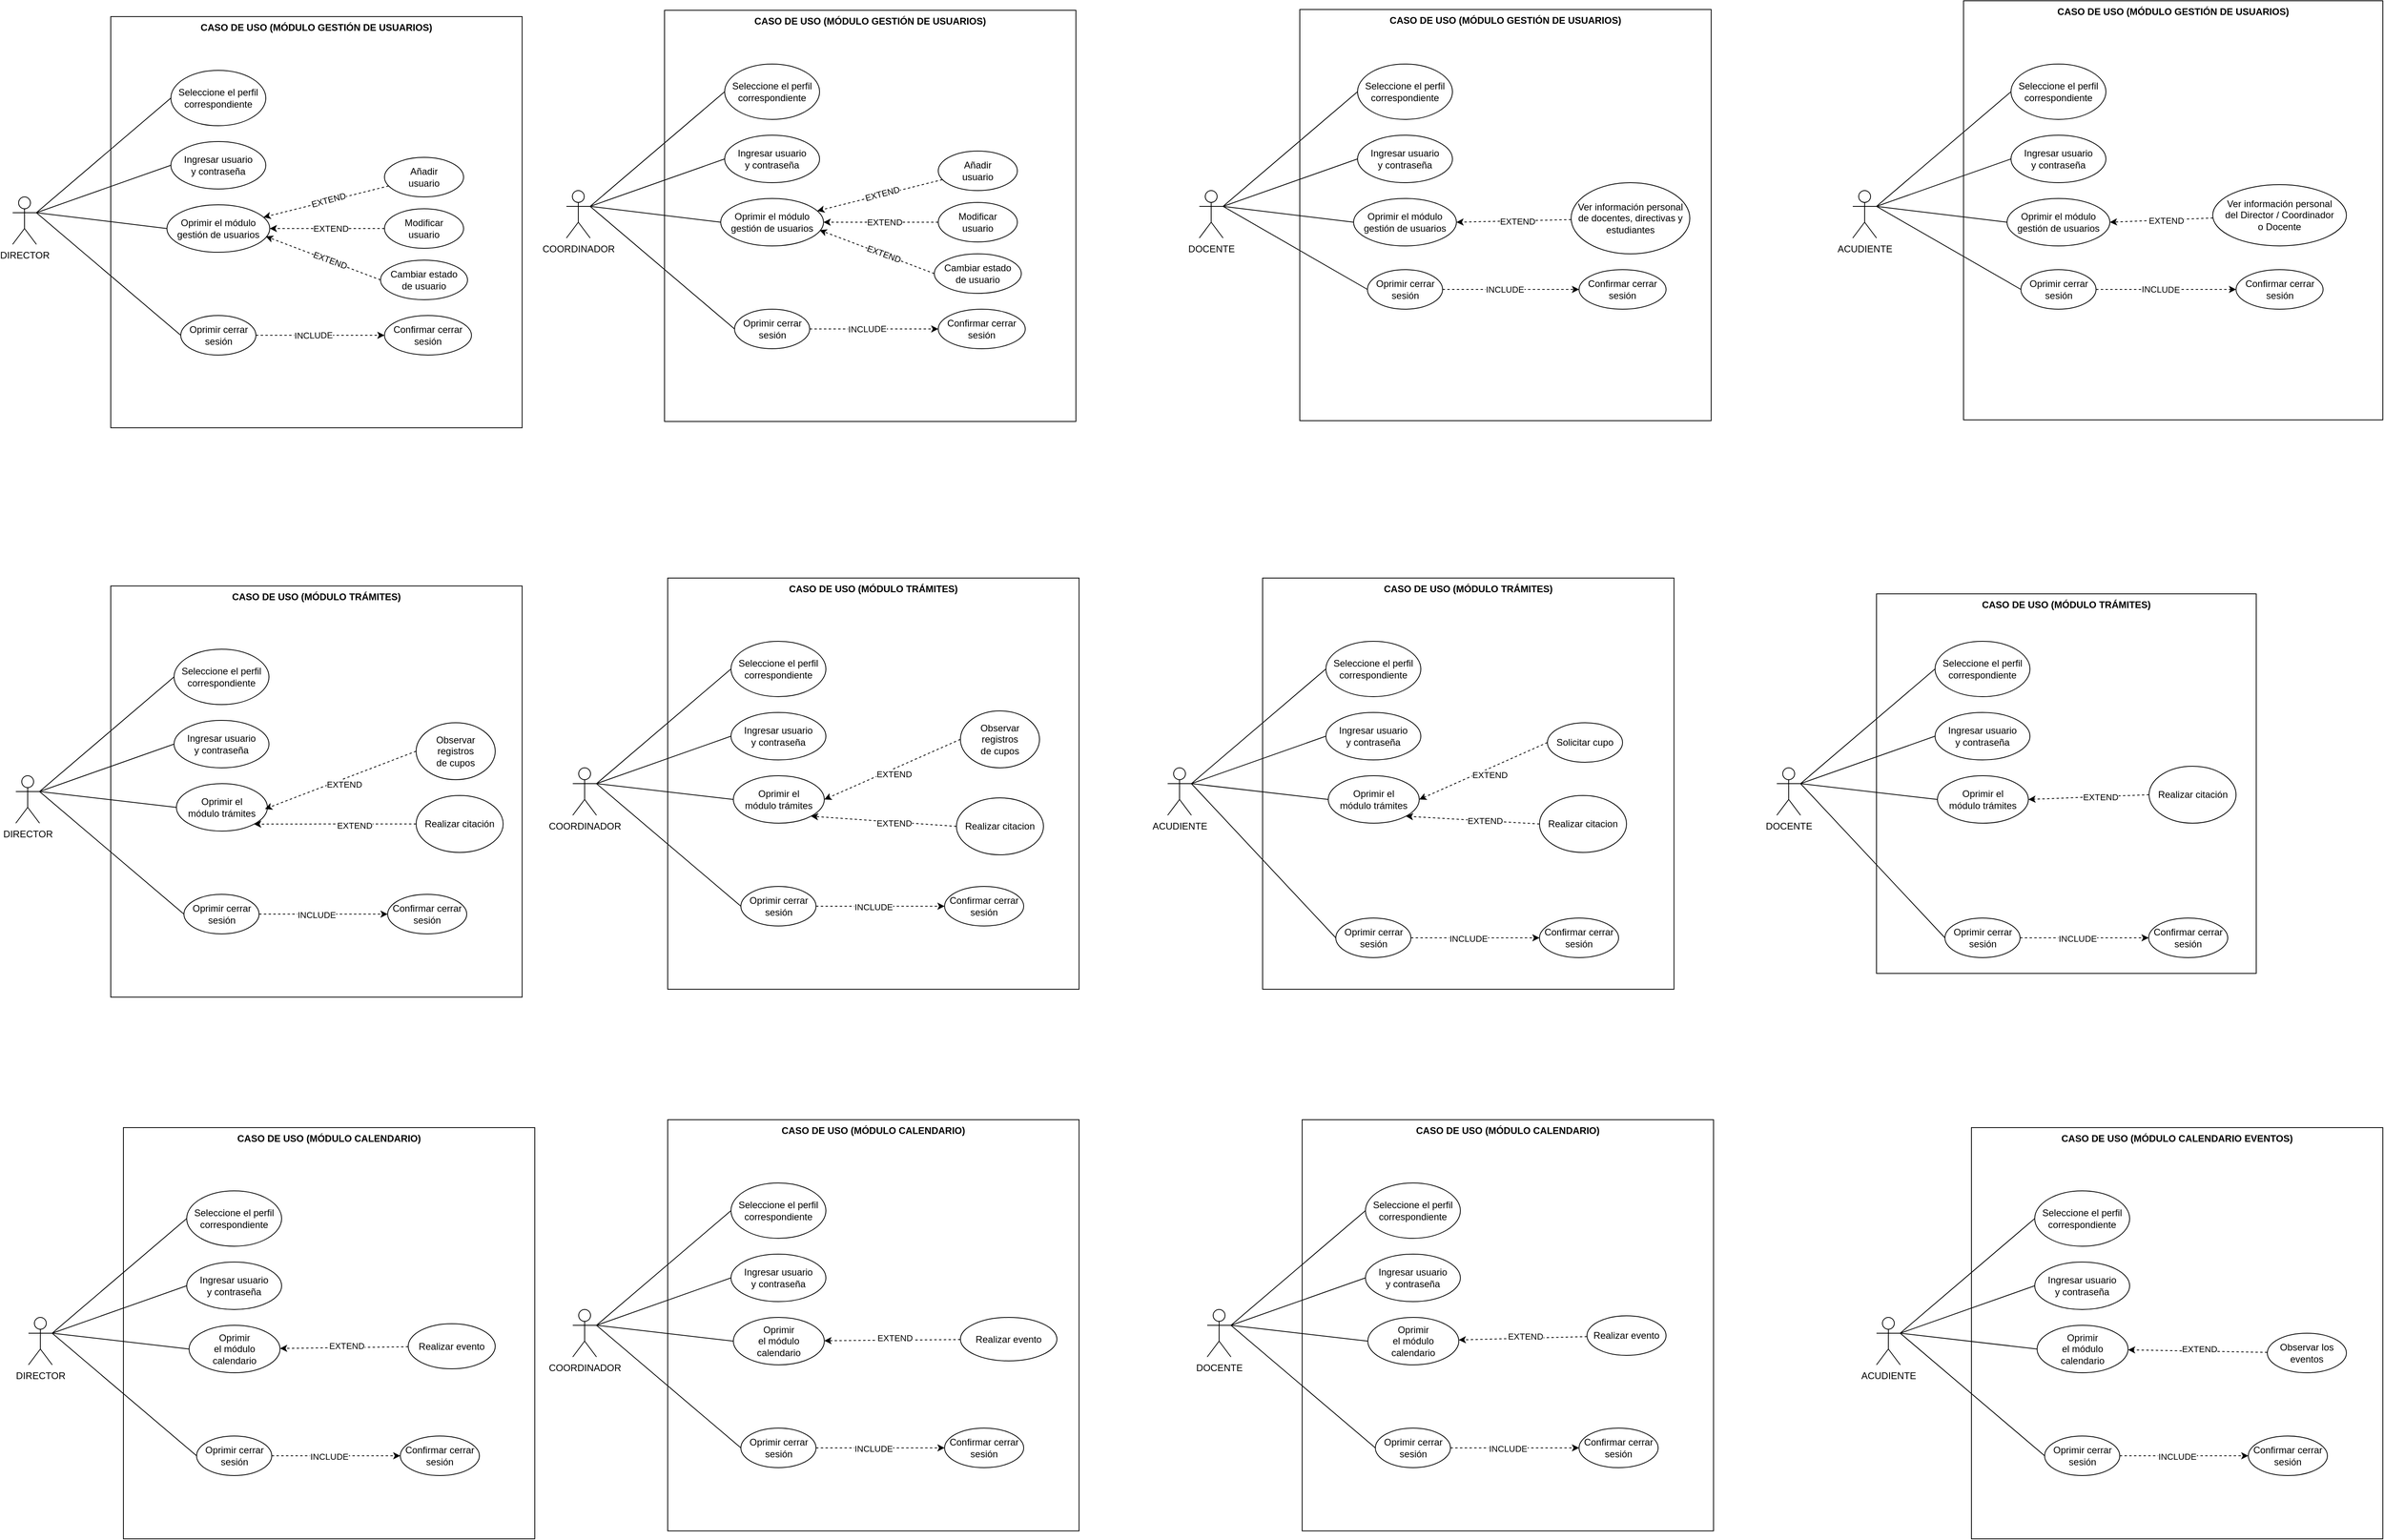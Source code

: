 <mxfile version="21.0.6" type="google"><diagram name="Página-1" id="3h7qh6CnIOmWa3giQOZi"><mxGraphModel grid="1" page="1" gridSize="10" guides="1" tooltips="1" connect="1" arrows="1" fold="1" pageScale="1" pageWidth="4000" pageHeight="2300" math="0" shadow="0"><root><mxCell id="0"/><mxCell id="1" parent="0"/><mxCell id="zVnAbdgR_E_ziGiumIPv-10" value="&lt;font style=&quot;vertical-align: inherit;&quot;&gt;&lt;font style=&quot;vertical-align: inherit;&quot;&gt;&lt;font style=&quot;vertical-align: inherit;&quot;&gt;&lt;font style=&quot;vertical-align: inherit;&quot;&gt;&lt;b&gt;CASO DE USO (MÓDULO GESTIÓN DE USUARIOS)&lt;/b&gt;&lt;/font&gt;&lt;/font&gt;&lt;/font&gt;&lt;/font&gt;" style="whiteSpace=wrap;html=1;aspect=fixed;verticalAlign=top;" vertex="1" parent="1"><mxGeometry x="-3036" y="142" width="520" height="520" as="geometry"/></mxCell><mxCell id="zVnAbdgR_E_ziGiumIPv-28" style="edgeStyle=none;rounded=0;orthogonalLoop=1;jettySize=auto;html=1;exitX=1;exitY=0.333;exitDx=0;exitDy=0;exitPerimeter=0;entryX=0;entryY=0.5;entryDx=0;entryDy=0;endArrow=none;endFill=0;" edge="1" parent="1" source="zVnAbdgR_E_ziGiumIPv-7" target="zVnAbdgR_E_ziGiumIPv-11"><mxGeometry relative="1" as="geometry"/></mxCell><mxCell id="zVnAbdgR_E_ziGiumIPv-30" style="edgeStyle=none;rounded=0;orthogonalLoop=1;jettySize=auto;html=1;exitX=1;exitY=0.333;exitDx=0;exitDy=0;exitPerimeter=0;entryX=0;entryY=0.5;entryDx=0;entryDy=0;endArrow=none;endFill=0;" edge="1" parent="1" source="zVnAbdgR_E_ziGiumIPv-7" target="zVnAbdgR_E_ziGiumIPv-12"><mxGeometry relative="1" as="geometry"/></mxCell><mxCell id="zVnAbdgR_E_ziGiumIPv-31" style="edgeStyle=none;rounded=0;orthogonalLoop=1;jettySize=auto;html=1;exitX=1;exitY=0.333;exitDx=0;exitDy=0;exitPerimeter=0;entryX=0;entryY=0.5;entryDx=0;entryDy=0;endArrow=none;endFill=0;" edge="1" parent="1" source="zVnAbdgR_E_ziGiumIPv-7" target="zVnAbdgR_E_ziGiumIPv-13"><mxGeometry relative="1" as="geometry"/></mxCell><mxCell id="zVnAbdgR_E_ziGiumIPv-32" style="edgeStyle=none;rounded=0;orthogonalLoop=1;jettySize=auto;html=1;exitX=1;exitY=0.333;exitDx=0;exitDy=0;exitPerimeter=0;entryX=0;entryY=0.5;entryDx=0;entryDy=0;endArrow=none;endFill=0;" edge="1" parent="1" source="zVnAbdgR_E_ziGiumIPv-7" target="zVnAbdgR_E_ziGiumIPv-14"><mxGeometry relative="1" as="geometry"/></mxCell><mxCell id="zVnAbdgR_E_ziGiumIPv-7" value="&lt;font style=&quot;vertical-align: inherit;&quot;&gt;&lt;font style=&quot;vertical-align: inherit;&quot;&gt;&lt;font style=&quot;vertical-align: inherit;&quot;&gt;&lt;font style=&quot;vertical-align: inherit;&quot;&gt;&lt;font style=&quot;vertical-align: inherit;&quot;&gt;&lt;font style=&quot;vertical-align: inherit;&quot;&gt;&lt;font style=&quot;vertical-align: inherit;&quot;&gt;&lt;font style=&quot;vertical-align: inherit;&quot;&gt;&lt;font style=&quot;vertical-align: inherit;&quot;&gt;&lt;font style=&quot;vertical-align: inherit;&quot;&gt;&lt;font style=&quot;vertical-align: inherit;&quot;&gt;&lt;font style=&quot;vertical-align: inherit;&quot;&gt;COORDINADOR&lt;/font&gt;&lt;/font&gt;&lt;/font&gt;&lt;/font&gt;&lt;/font&gt;&lt;/font&gt;&lt;/font&gt;&lt;/font&gt;&lt;br&gt;&lt;/font&gt;&lt;/font&gt;&lt;/font&gt;&lt;/font&gt;" style="shape=umlActor;verticalLabelPosition=bottom;verticalAlign=top;html=1;" vertex="1" parent="1"><mxGeometry x="-3160" y="370" width="30" height="60" as="geometry"/></mxCell><mxCell id="zVnAbdgR_E_ziGiumIPv-11" value="&lt;font style=&quot;vertical-align: inherit;&quot;&gt;&lt;font style=&quot;vertical-align: inherit;&quot;&gt;&lt;font style=&quot;vertical-align: inherit;&quot;&gt;&lt;font style=&quot;vertical-align: inherit;&quot;&gt;Seleccione el perfil correspondiente&lt;/font&gt;&lt;/font&gt;&lt;/font&gt;&lt;/font&gt;" style="ellipse;whiteSpace=wrap;html=1;" vertex="1" parent="1"><mxGeometry x="-2960" y="210" width="120" height="70" as="geometry"/></mxCell><mxCell id="zVnAbdgR_E_ziGiumIPv-12" value="&lt;font style=&quot;vertical-align: inherit;&quot;&gt;&lt;font style=&quot;vertical-align: inherit;&quot;&gt;&lt;font style=&quot;vertical-align: inherit;&quot;&gt;&lt;font style=&quot;vertical-align: inherit;&quot;&gt;&lt;font style=&quot;vertical-align: inherit;&quot;&gt;&lt;font style=&quot;vertical-align: inherit;&quot;&gt;Ingresar usuario &lt;br&gt;y contraseña&lt;/font&gt;&lt;/font&gt;&lt;/font&gt;&lt;/font&gt;&lt;/font&gt;&lt;/font&gt;" style="ellipse;whiteSpace=wrap;html=1;" vertex="1" parent="1"><mxGeometry x="-2960" y="300" width="120" height="60" as="geometry"/></mxCell><mxCell id="zVnAbdgR_E_ziGiumIPv-13" value="&lt;font style=&quot;vertical-align: inherit;&quot;&gt;&lt;font style=&quot;vertical-align: inherit;&quot;&gt;Oprimir el módulo&lt;br&gt;&lt;/font&gt;&lt;/font&gt;&lt;font style=&quot;vertical-align: inherit;&quot;&gt;&lt;font style=&quot;vertical-align: inherit;&quot;&gt;gestión de usuarios&lt;/font&gt;&lt;/font&gt;" style="ellipse;whiteSpace=wrap;html=1;" vertex="1" parent="1"><mxGeometry x="-2965" y="380" width="130" height="60" as="geometry"/></mxCell><mxCell id="zVnAbdgR_E_ziGiumIPv-23" style="edgeStyle=none;rounded=0;orthogonalLoop=1;jettySize=auto;html=1;exitX=1;exitY=0.5;exitDx=0;exitDy=0;entryX=0;entryY=0.5;entryDx=0;entryDy=0;dashed=1;" edge="1" parent="1" source="zVnAbdgR_E_ziGiumIPv-14" target="zVnAbdgR_E_ziGiumIPv-21"><mxGeometry relative="1" as="geometry"/></mxCell><mxCell id="zVnAbdgR_E_ziGiumIPv-27" value="INCLUDE" style="edgeLabel;html=1;align=center;verticalAlign=middle;resizable=0;points=[];rotation=-1;" vertex="1" connectable="0" parent="zVnAbdgR_E_ziGiumIPv-23"><mxGeometry x="0.224" y="1" relative="1" as="geometry"><mxPoint x="-27" y="1" as="offset"/></mxGeometry></mxCell><mxCell id="zVnAbdgR_E_ziGiumIPv-14" value="Oprimir cerrar&lt;br&gt;sesión" style="ellipse;whiteSpace=wrap;html=1;" vertex="1" parent="1"><mxGeometry x="-2947.5" y="520" width="95" height="50" as="geometry"/></mxCell><mxCell id="zVnAbdgR_E_ziGiumIPv-18" style="rounded=0;orthogonalLoop=1;jettySize=auto;html=1;dashed=1;" edge="1" parent="1" source="zVnAbdgR_E_ziGiumIPv-15" target="zVnAbdgR_E_ziGiumIPv-13"><mxGeometry relative="1" as="geometry"/></mxCell><mxCell id="zVnAbdgR_E_ziGiumIPv-24" value="EXTEND" style="edgeLabel;html=1;align=center;verticalAlign=middle;resizable=0;points=[];rotation=-15;" vertex="1" connectable="0" parent="zVnAbdgR_E_ziGiumIPv-18"><mxGeometry x="-0.106" relative="1" as="geometry"><mxPoint x="-6" as="offset"/></mxGeometry></mxCell><mxCell id="zVnAbdgR_E_ziGiumIPv-15" value="&lt;font style=&quot;vertical-align: inherit;&quot;&gt;&lt;font style=&quot;vertical-align: inherit;&quot;&gt;&lt;font style=&quot;vertical-align: inherit;&quot;&gt;&lt;font style=&quot;vertical-align: inherit;&quot;&gt;Añadir&lt;br&gt;usuario&lt;/font&gt;&lt;/font&gt;&lt;/font&gt;&lt;/font&gt;" style="ellipse;whiteSpace=wrap;html=1;" vertex="1" parent="1"><mxGeometry x="-2690" y="320" width="100" height="50" as="geometry"/></mxCell><mxCell id="zVnAbdgR_E_ziGiumIPv-19" style="edgeStyle=none;rounded=0;orthogonalLoop=1;jettySize=auto;html=1;entryX=1;entryY=0.5;entryDx=0;entryDy=0;dashed=1;" edge="1" parent="1" source="zVnAbdgR_E_ziGiumIPv-16" target="zVnAbdgR_E_ziGiumIPv-13"><mxGeometry relative="1" as="geometry"/></mxCell><mxCell id="zVnAbdgR_E_ziGiumIPv-25" value="EXTEND" style="edgeLabel;html=1;align=center;verticalAlign=middle;resizable=0;points=[];" vertex="1" connectable="0" parent="zVnAbdgR_E_ziGiumIPv-19"><mxGeometry x="0.145" y="1" relative="1" as="geometry"><mxPoint x="15" y="-1" as="offset"/></mxGeometry></mxCell><mxCell id="zVnAbdgR_E_ziGiumIPv-16" value="&lt;font style=&quot;vertical-align: inherit;&quot;&gt;&lt;font style=&quot;vertical-align: inherit;&quot;&gt;Modificar&lt;br&gt;usuario&lt;br&gt;&lt;/font&gt;&lt;/font&gt;" style="ellipse;whiteSpace=wrap;html=1;" vertex="1" parent="1"><mxGeometry x="-2690" y="385" width="100" height="50" as="geometry"/></mxCell><mxCell id="zVnAbdgR_E_ziGiumIPv-20" style="edgeStyle=none;rounded=0;orthogonalLoop=1;jettySize=auto;html=1;exitX=0;exitY=0.5;exitDx=0;exitDy=0;entryX=0.962;entryY=0.667;entryDx=0;entryDy=0;entryPerimeter=0;dashed=1;" edge="1" parent="1" source="zVnAbdgR_E_ziGiumIPv-17" target="zVnAbdgR_E_ziGiumIPv-13"><mxGeometry relative="1" as="geometry"/></mxCell><mxCell id="zVnAbdgR_E_ziGiumIPv-26" value="EXTEND" style="edgeLabel;html=1;align=center;verticalAlign=middle;resizable=0;points=[];rotation=20;" vertex="1" connectable="0" parent="zVnAbdgR_E_ziGiumIPv-20"><mxGeometry x="0.091" relative="1" as="geometry"><mxPoint x="15" y="5" as="offset"/></mxGeometry></mxCell><mxCell id="zVnAbdgR_E_ziGiumIPv-17" value="&lt;font style=&quot;vertical-align: inherit;&quot;&gt;&lt;font style=&quot;vertical-align: inherit;&quot;&gt;&lt;font style=&quot;vertical-align: inherit;&quot;&gt;&lt;font style=&quot;vertical-align: inherit;&quot;&gt;Cambiar estado&lt;br&gt;de usuario&lt;/font&gt;&lt;/font&gt;&lt;br&gt;&lt;/font&gt;&lt;/font&gt;" style="ellipse;whiteSpace=wrap;html=1;" vertex="1" parent="1"><mxGeometry x="-2695" y="450" width="110" height="50" as="geometry"/></mxCell><mxCell id="zVnAbdgR_E_ziGiumIPv-21" value="&lt;font style=&quot;vertical-align: inherit;&quot;&gt;&lt;font style=&quot;vertical-align: inherit;&quot;&gt;&lt;span style=&quot;font-weight: 400;&quot;&gt;Confirmar cerrar sesión&lt;/span&gt;&lt;br&gt;&lt;/font&gt;&lt;/font&gt;" style="ellipse;whiteSpace=wrap;html=1;fontStyle=1" vertex="1" parent="1"><mxGeometry x="-2690" y="520" width="110" height="50" as="geometry"/></mxCell><mxCell id="zVnAbdgR_E_ziGiumIPv-33" value="&lt;font style=&quot;vertical-align: inherit;&quot;&gt;&lt;font style=&quot;vertical-align: inherit;&quot;&gt;&lt;font style=&quot;vertical-align: inherit;&quot;&gt;&lt;font style=&quot;vertical-align: inherit;&quot;&gt;&lt;b&gt;CASO DE USO (MÓDULO TRÁMITES)&lt;/b&gt;&lt;/font&gt;&lt;/font&gt;&lt;/font&gt;&lt;/font&gt;" style="whiteSpace=wrap;html=1;aspect=fixed;verticalAlign=top;" vertex="1" parent="1"><mxGeometry x="-3032" y="860" width="520" height="520" as="geometry"/></mxCell><mxCell id="zVnAbdgR_E_ziGiumIPv-34" style="edgeStyle=none;rounded=0;orthogonalLoop=1;jettySize=auto;html=1;exitX=1;exitY=0.333;exitDx=0;exitDy=0;exitPerimeter=0;entryX=0;entryY=0.5;entryDx=0;entryDy=0;endArrow=none;endFill=0;" edge="1" parent="1" source="zVnAbdgR_E_ziGiumIPv-38" target="zVnAbdgR_E_ziGiumIPv-39"><mxGeometry relative="1" as="geometry"/></mxCell><mxCell id="zVnAbdgR_E_ziGiumIPv-35" style="edgeStyle=none;rounded=0;orthogonalLoop=1;jettySize=auto;html=1;exitX=1;exitY=0.333;exitDx=0;exitDy=0;exitPerimeter=0;entryX=0;entryY=0.5;entryDx=0;entryDy=0;endArrow=none;endFill=0;" edge="1" parent="1" source="zVnAbdgR_E_ziGiumIPv-38" target="zVnAbdgR_E_ziGiumIPv-40"><mxGeometry relative="1" as="geometry"/></mxCell><mxCell id="zVnAbdgR_E_ziGiumIPv-36" style="edgeStyle=none;rounded=0;orthogonalLoop=1;jettySize=auto;html=1;exitX=1;exitY=0.333;exitDx=0;exitDy=0;exitPerimeter=0;entryX=0;entryY=0.5;entryDx=0;entryDy=0;endArrow=none;endFill=0;" edge="1" parent="1" source="zVnAbdgR_E_ziGiumIPv-38" target="zVnAbdgR_E_ziGiumIPv-41"><mxGeometry relative="1" as="geometry"/></mxCell><mxCell id="zVnAbdgR_E_ziGiumIPv-37" style="edgeStyle=none;rounded=0;orthogonalLoop=1;jettySize=auto;html=1;exitX=1;exitY=0.333;exitDx=0;exitDy=0;exitPerimeter=0;entryX=0;entryY=0.5;entryDx=0;entryDy=0;endArrow=none;endFill=0;" edge="1" parent="1" source="zVnAbdgR_E_ziGiumIPv-38" target="zVnAbdgR_E_ziGiumIPv-44"><mxGeometry relative="1" as="geometry"/></mxCell><mxCell id="zVnAbdgR_E_ziGiumIPv-38" value="&lt;font style=&quot;vertical-align: inherit;&quot;&gt;&lt;font style=&quot;vertical-align: inherit;&quot;&gt;&lt;font style=&quot;vertical-align: inherit;&quot;&gt;&lt;font style=&quot;vertical-align: inherit;&quot;&gt;&lt;font style=&quot;vertical-align: inherit;&quot;&gt;&lt;font style=&quot;vertical-align: inherit;&quot;&gt;&lt;font style=&quot;vertical-align: inherit;&quot;&gt;&lt;font style=&quot;vertical-align: inherit;&quot;&gt;&lt;font style=&quot;vertical-align: inherit;&quot;&gt;&lt;font style=&quot;vertical-align: inherit;&quot;&gt;&lt;font style=&quot;vertical-align: inherit;&quot;&gt;&lt;font style=&quot;vertical-align: inherit;&quot;&gt;COORDINADOR&lt;/font&gt;&lt;/font&gt;&lt;/font&gt;&lt;/font&gt;&lt;/font&gt;&lt;/font&gt;&lt;/font&gt;&lt;/font&gt;&lt;br&gt;&lt;/font&gt;&lt;/font&gt;&lt;/font&gt;&lt;/font&gt;" style="shape=umlActor;verticalLabelPosition=bottom;verticalAlign=top;html=1;" vertex="1" parent="1"><mxGeometry x="-3152" y="1100" width="30" height="60" as="geometry"/></mxCell><mxCell id="zVnAbdgR_E_ziGiumIPv-39" value="&lt;font style=&quot;vertical-align: inherit;&quot;&gt;&lt;font style=&quot;vertical-align: inherit;&quot;&gt;&lt;font style=&quot;vertical-align: inherit;&quot;&gt;&lt;font style=&quot;vertical-align: inherit;&quot;&gt;Seleccione el perfil correspondiente&lt;/font&gt;&lt;/font&gt;&lt;/font&gt;&lt;/font&gt;" style="ellipse;whiteSpace=wrap;html=1;" vertex="1" parent="1"><mxGeometry x="-2952" y="940" width="120" height="70" as="geometry"/></mxCell><mxCell id="zVnAbdgR_E_ziGiumIPv-40" value="&lt;font style=&quot;vertical-align: inherit;&quot;&gt;&lt;font style=&quot;vertical-align: inherit;&quot;&gt;&lt;font style=&quot;vertical-align: inherit;&quot;&gt;&lt;font style=&quot;vertical-align: inherit;&quot;&gt;&lt;font style=&quot;vertical-align: inherit;&quot;&gt;&lt;font style=&quot;vertical-align: inherit;&quot;&gt;Ingresar usuario &lt;br&gt;y contraseña&lt;/font&gt;&lt;/font&gt;&lt;/font&gt;&lt;/font&gt;&lt;/font&gt;&lt;/font&gt;" style="ellipse;whiteSpace=wrap;html=1;" vertex="1" parent="1"><mxGeometry x="-2952" y="1030" width="120" height="60" as="geometry"/></mxCell><mxCell id="zVnAbdgR_E_ziGiumIPv-41" value="&lt;font style=&quot;vertical-align: inherit;&quot;&gt;&lt;font style=&quot;vertical-align: inherit;&quot;&gt;Oprimir el&lt;br&gt;módulo&amp;nbsp;&lt;/font&gt;&lt;/font&gt;trámites" style="ellipse;whiteSpace=wrap;html=1;" vertex="1" parent="1"><mxGeometry x="-2949" y="1110" width="115" height="60" as="geometry"/></mxCell><mxCell id="zVnAbdgR_E_ziGiumIPv-42" style="edgeStyle=none;rounded=0;orthogonalLoop=1;jettySize=auto;html=1;exitX=1;exitY=0.5;exitDx=0;exitDy=0;entryX=0;entryY=0.5;entryDx=0;entryDy=0;dashed=1;" edge="1" parent="1" source="zVnAbdgR_E_ziGiumIPv-44" target="zVnAbdgR_E_ziGiumIPv-54"><mxGeometry relative="1" as="geometry"/></mxCell><mxCell id="zVnAbdgR_E_ziGiumIPv-43" value="INCLUDE" style="edgeLabel;html=1;align=center;verticalAlign=middle;resizable=0;points=[];" vertex="1" connectable="0" parent="zVnAbdgR_E_ziGiumIPv-42"><mxGeometry x="0.224" y="1" relative="1" as="geometry"><mxPoint x="-27" y="2" as="offset"/></mxGeometry></mxCell><mxCell id="zVnAbdgR_E_ziGiumIPv-44" value="Oprimir cerrar&lt;br&gt;sesión" style="ellipse;whiteSpace=wrap;html=1;" vertex="1" parent="1"><mxGeometry x="-2939.5" y="1250" width="95" height="50" as="geometry"/></mxCell><mxCell id="zVnAbdgR_E_ziGiumIPv-54" value="&lt;font style=&quot;vertical-align: inherit;&quot;&gt;&lt;font style=&quot;vertical-align: inherit;&quot;&gt;&lt;span style=&quot;font-weight: 400;&quot;&gt;Confirmar cerrar sesión&lt;/span&gt;&lt;br&gt;&lt;/font&gt;&lt;/font&gt;" style="ellipse;whiteSpace=wrap;html=1;fontStyle=1" vertex="1" parent="1"><mxGeometry x="-2682" y="1250" width="100" height="50" as="geometry"/></mxCell><mxCell id="zVnAbdgR_E_ziGiumIPv-55" value="&lt;font style=&quot;vertical-align: inherit;&quot;&gt;&lt;font style=&quot;vertical-align: inherit;&quot;&gt;&lt;font style=&quot;vertical-align: inherit;&quot;&gt;&lt;font style=&quot;vertical-align: inherit;&quot;&gt;&lt;b&gt;CASO DE USO (MÓDULO GESTIÓN DE USUARIOS)&lt;/b&gt;&lt;/font&gt;&lt;/font&gt;&lt;/font&gt;&lt;/font&gt;" style="whiteSpace=wrap;html=1;aspect=fixed;verticalAlign=top;" vertex="1" parent="1"><mxGeometry x="-2233" y="141" width="520" height="520" as="geometry"/></mxCell><mxCell id="zVnAbdgR_E_ziGiumIPv-56" style="edgeStyle=none;rounded=0;orthogonalLoop=1;jettySize=auto;html=1;exitX=1;exitY=0.333;exitDx=0;exitDy=0;exitPerimeter=0;entryX=0;entryY=0.5;entryDx=0;entryDy=0;endArrow=none;endFill=0;" edge="1" parent="1" source="zVnAbdgR_E_ziGiumIPv-60" target="zVnAbdgR_E_ziGiumIPv-61"><mxGeometry relative="1" as="geometry"/></mxCell><mxCell id="zVnAbdgR_E_ziGiumIPv-57" style="edgeStyle=none;rounded=0;orthogonalLoop=1;jettySize=auto;html=1;exitX=1;exitY=0.333;exitDx=0;exitDy=0;exitPerimeter=0;entryX=0;entryY=0.5;entryDx=0;entryDy=0;endArrow=none;endFill=0;" edge="1" parent="1" source="zVnAbdgR_E_ziGiumIPv-60" target="zVnAbdgR_E_ziGiumIPv-62"><mxGeometry relative="1" as="geometry"/></mxCell><mxCell id="zVnAbdgR_E_ziGiumIPv-58" style="edgeStyle=none;rounded=0;orthogonalLoop=1;jettySize=auto;html=1;exitX=1;exitY=0.333;exitDx=0;exitDy=0;exitPerimeter=0;entryX=0;entryY=0.5;entryDx=0;entryDy=0;endArrow=none;endFill=0;" edge="1" parent="1" source="zVnAbdgR_E_ziGiumIPv-60" target="zVnAbdgR_E_ziGiumIPv-63"><mxGeometry relative="1" as="geometry"/></mxCell><mxCell id="zVnAbdgR_E_ziGiumIPv-59" style="edgeStyle=none;rounded=0;orthogonalLoop=1;jettySize=auto;html=1;exitX=1;exitY=0.333;exitDx=0;exitDy=0;exitPerimeter=0;entryX=0;entryY=0.5;entryDx=0;entryDy=0;endArrow=none;endFill=0;" edge="1" parent="1" source="zVnAbdgR_E_ziGiumIPv-60" target="zVnAbdgR_E_ziGiumIPv-66"><mxGeometry relative="1" as="geometry"/></mxCell><mxCell id="zVnAbdgR_E_ziGiumIPv-60" value="&lt;font style=&quot;vertical-align: inherit;&quot;&gt;&lt;font style=&quot;vertical-align: inherit;&quot;&gt;&lt;font style=&quot;vertical-align: inherit;&quot;&gt;&lt;font style=&quot;vertical-align: inherit;&quot;&gt;DOCENTE&lt;br&gt;&lt;/font&gt;&lt;/font&gt;&lt;/font&gt;&lt;/font&gt;" style="shape=umlActor;verticalLabelPosition=bottom;verticalAlign=top;html=1;" vertex="1" parent="1"><mxGeometry x="-2360" y="370" width="30" height="60" as="geometry"/></mxCell><mxCell id="zVnAbdgR_E_ziGiumIPv-61" value="&lt;font style=&quot;vertical-align: inherit;&quot;&gt;&lt;font style=&quot;vertical-align: inherit;&quot;&gt;&lt;font style=&quot;vertical-align: inherit;&quot;&gt;&lt;font style=&quot;vertical-align: inherit;&quot;&gt;Seleccione el perfil correspondiente&lt;/font&gt;&lt;/font&gt;&lt;/font&gt;&lt;/font&gt;" style="ellipse;whiteSpace=wrap;html=1;" vertex="1" parent="1"><mxGeometry x="-2160" y="210" width="120" height="70" as="geometry"/></mxCell><mxCell id="zVnAbdgR_E_ziGiumIPv-62" value="&lt;font style=&quot;vertical-align: inherit;&quot;&gt;&lt;font style=&quot;vertical-align: inherit;&quot;&gt;&lt;font style=&quot;vertical-align: inherit;&quot;&gt;&lt;font style=&quot;vertical-align: inherit;&quot;&gt;&lt;font style=&quot;vertical-align: inherit;&quot;&gt;&lt;font style=&quot;vertical-align: inherit;&quot;&gt;Ingresar usuario &lt;br&gt;y contraseña&lt;/font&gt;&lt;/font&gt;&lt;/font&gt;&lt;/font&gt;&lt;/font&gt;&lt;/font&gt;" style="ellipse;whiteSpace=wrap;html=1;" vertex="1" parent="1"><mxGeometry x="-2160" y="300" width="120" height="60" as="geometry"/></mxCell><mxCell id="zVnAbdgR_E_ziGiumIPv-63" value="&lt;font style=&quot;vertical-align: inherit;&quot;&gt;&lt;font style=&quot;vertical-align: inherit;&quot;&gt;Oprimir el módulo&lt;br&gt;&lt;/font&gt;&lt;/font&gt;&lt;font style=&quot;vertical-align: inherit;&quot;&gt;&lt;font style=&quot;vertical-align: inherit;&quot;&gt;gestión de usuarios&lt;/font&gt;&lt;/font&gt;" style="ellipse;whiteSpace=wrap;html=1;" vertex="1" parent="1"><mxGeometry x="-2165" y="380" width="130" height="60" as="geometry"/></mxCell><mxCell id="zVnAbdgR_E_ziGiumIPv-64" style="edgeStyle=none;rounded=0;orthogonalLoop=1;jettySize=auto;html=1;exitX=1;exitY=0.5;exitDx=0;exitDy=0;entryX=0;entryY=0.5;entryDx=0;entryDy=0;dashed=1;" edge="1" parent="1" source="zVnAbdgR_E_ziGiumIPv-66" target="zVnAbdgR_E_ziGiumIPv-76"><mxGeometry relative="1" as="geometry"/></mxCell><mxCell id="zVnAbdgR_E_ziGiumIPv-65" value="INCLUDE" style="edgeLabel;html=1;align=center;verticalAlign=middle;resizable=0;points=[];" vertex="1" connectable="0" parent="zVnAbdgR_E_ziGiumIPv-64"><mxGeometry x="0.224" y="1" relative="1" as="geometry"><mxPoint x="-27" y="1" as="offset"/></mxGeometry></mxCell><mxCell id="zVnAbdgR_E_ziGiumIPv-66" value="Oprimir cerrar&lt;br&gt;sesión" style="ellipse;whiteSpace=wrap;html=1;" vertex="1" parent="1"><mxGeometry x="-2147.5" y="470" width="95" height="50" as="geometry"/></mxCell><mxCell id="zVnAbdgR_E_ziGiumIPv-70" style="edgeStyle=none;rounded=0;orthogonalLoop=1;jettySize=auto;html=1;entryX=1;entryY=0.5;entryDx=0;entryDy=0;dashed=1;" edge="1" parent="1" source="zVnAbdgR_E_ziGiumIPv-72" target="zVnAbdgR_E_ziGiumIPv-63"><mxGeometry relative="1" as="geometry"/></mxCell><mxCell id="zVnAbdgR_E_ziGiumIPv-71" value="EXTEND" style="edgeLabel;html=1;align=center;verticalAlign=middle;resizable=0;points=[];" vertex="1" connectable="0" parent="zVnAbdgR_E_ziGiumIPv-70"><mxGeometry x="0.145" y="1" relative="1" as="geometry"><mxPoint x="15" y="-1" as="offset"/></mxGeometry></mxCell><mxCell id="zVnAbdgR_E_ziGiumIPv-72" value="&lt;font style=&quot;vertical-align: inherit;&quot;&gt;&lt;font style=&quot;vertical-align: inherit;&quot;&gt;Ver información personal de docentes, directivas y estudiantes&lt;br&gt;&lt;/font&gt;&lt;/font&gt;" style="ellipse;whiteSpace=wrap;html=1;" vertex="1" parent="1"><mxGeometry x="-1890" y="360" width="150" height="90" as="geometry"/></mxCell><mxCell id="zVnAbdgR_E_ziGiumIPv-76" value="&lt;font style=&quot;vertical-align: inherit;&quot;&gt;&lt;font style=&quot;vertical-align: inherit;&quot;&gt;&lt;span style=&quot;font-weight: 400;&quot;&gt;Confirmar cerrar sesión&lt;/span&gt;&lt;br&gt;&lt;/font&gt;&lt;/font&gt;" style="ellipse;whiteSpace=wrap;html=1;fontStyle=1" vertex="1" parent="1"><mxGeometry x="-1880" y="470" width="110" height="50" as="geometry"/></mxCell><mxCell id="zVnAbdgR_E_ziGiumIPv-78" value="&lt;font style=&quot;vertical-align: inherit;&quot;&gt;&lt;font style=&quot;vertical-align: inherit;&quot;&gt;&lt;font style=&quot;vertical-align: inherit;&quot;&gt;&lt;font style=&quot;vertical-align: inherit;&quot;&gt;&lt;b&gt;CASO DE USO (MÓDULO GESTIÓN DE USUARIOS)&lt;/b&gt;&lt;/font&gt;&lt;/font&gt;&lt;/font&gt;&lt;/font&gt;" style="whiteSpace=wrap;html=1;aspect=fixed;verticalAlign=top;" vertex="1" parent="1"><mxGeometry x="-1394" y="130" width="530" height="530" as="geometry"/></mxCell><mxCell id="zVnAbdgR_E_ziGiumIPv-79" style="edgeStyle=none;rounded=0;orthogonalLoop=1;jettySize=auto;html=1;exitX=1;exitY=0.333;exitDx=0;exitDy=0;exitPerimeter=0;entryX=0;entryY=0.5;entryDx=0;entryDy=0;endArrow=none;endFill=0;" edge="1" parent="1" source="zVnAbdgR_E_ziGiumIPv-83" target="zVnAbdgR_E_ziGiumIPv-84"><mxGeometry relative="1" as="geometry"/></mxCell><mxCell id="zVnAbdgR_E_ziGiumIPv-80" style="edgeStyle=none;rounded=0;orthogonalLoop=1;jettySize=auto;html=1;exitX=1;exitY=0.333;exitDx=0;exitDy=0;exitPerimeter=0;entryX=0;entryY=0.5;entryDx=0;entryDy=0;endArrow=none;endFill=0;" edge="1" parent="1" source="zVnAbdgR_E_ziGiumIPv-83" target="zVnAbdgR_E_ziGiumIPv-85"><mxGeometry relative="1" as="geometry"/></mxCell><mxCell id="zVnAbdgR_E_ziGiumIPv-81" style="edgeStyle=none;rounded=0;orthogonalLoop=1;jettySize=auto;html=1;exitX=1;exitY=0.333;exitDx=0;exitDy=0;exitPerimeter=0;entryX=0;entryY=0.5;entryDx=0;entryDy=0;endArrow=none;endFill=0;" edge="1" parent="1" source="zVnAbdgR_E_ziGiumIPv-83" target="zVnAbdgR_E_ziGiumIPv-86"><mxGeometry relative="1" as="geometry"/></mxCell><mxCell id="zVnAbdgR_E_ziGiumIPv-82" style="edgeStyle=none;rounded=0;orthogonalLoop=1;jettySize=auto;html=1;exitX=1;exitY=0.333;exitDx=0;exitDy=0;exitPerimeter=0;entryX=0;entryY=0.5;entryDx=0;entryDy=0;endArrow=none;endFill=0;" edge="1" parent="1" source="zVnAbdgR_E_ziGiumIPv-83" target="zVnAbdgR_E_ziGiumIPv-89"><mxGeometry relative="1" as="geometry"/></mxCell><mxCell id="zVnAbdgR_E_ziGiumIPv-83" value="&lt;font style=&quot;vertical-align: inherit;&quot;&gt;&lt;font style=&quot;vertical-align: inherit;&quot;&gt;&lt;font style=&quot;vertical-align: inherit;&quot;&gt;&lt;font style=&quot;vertical-align: inherit;&quot;&gt;ACUDIENTE&lt;br&gt;&lt;/font&gt;&lt;/font&gt;&lt;/font&gt;&lt;/font&gt;" style="shape=umlActor;verticalLabelPosition=bottom;verticalAlign=top;html=1;" vertex="1" parent="1"><mxGeometry x="-1534" y="370" width="30" height="60" as="geometry"/></mxCell><mxCell id="zVnAbdgR_E_ziGiumIPv-84" value="&lt;font style=&quot;vertical-align: inherit;&quot;&gt;&lt;font style=&quot;vertical-align: inherit;&quot;&gt;&lt;font style=&quot;vertical-align: inherit;&quot;&gt;&lt;font style=&quot;vertical-align: inherit;&quot;&gt;Seleccione el perfil correspondiente&lt;/font&gt;&lt;/font&gt;&lt;/font&gt;&lt;/font&gt;" style="ellipse;whiteSpace=wrap;html=1;" vertex="1" parent="1"><mxGeometry x="-1334" y="210" width="120" height="70" as="geometry"/></mxCell><mxCell id="zVnAbdgR_E_ziGiumIPv-85" value="&lt;font style=&quot;vertical-align: inherit;&quot;&gt;&lt;font style=&quot;vertical-align: inherit;&quot;&gt;&lt;font style=&quot;vertical-align: inherit;&quot;&gt;&lt;font style=&quot;vertical-align: inherit;&quot;&gt;&lt;font style=&quot;vertical-align: inherit;&quot;&gt;&lt;font style=&quot;vertical-align: inherit;&quot;&gt;Ingresar usuario &lt;br&gt;y contraseña&lt;/font&gt;&lt;/font&gt;&lt;/font&gt;&lt;/font&gt;&lt;/font&gt;&lt;/font&gt;" style="ellipse;whiteSpace=wrap;html=1;" vertex="1" parent="1"><mxGeometry x="-1334" y="300" width="120" height="60" as="geometry"/></mxCell><mxCell id="zVnAbdgR_E_ziGiumIPv-86" value="&lt;font style=&quot;vertical-align: inherit;&quot;&gt;&lt;font style=&quot;vertical-align: inherit;&quot;&gt;Oprimir el módulo&lt;br&gt;&lt;/font&gt;&lt;/font&gt;&lt;font style=&quot;vertical-align: inherit;&quot;&gt;&lt;font style=&quot;vertical-align: inherit;&quot;&gt;gestión de usuarios&lt;/font&gt;&lt;/font&gt;" style="ellipse;whiteSpace=wrap;html=1;" vertex="1" parent="1"><mxGeometry x="-1339" y="380" width="130" height="60" as="geometry"/></mxCell><mxCell id="zVnAbdgR_E_ziGiumIPv-87" style="edgeStyle=none;rounded=0;orthogonalLoop=1;jettySize=auto;html=1;exitX=1;exitY=0.5;exitDx=0;exitDy=0;entryX=0;entryY=0.5;entryDx=0;entryDy=0;dashed=1;" edge="1" parent="1" source="zVnAbdgR_E_ziGiumIPv-89" target="zVnAbdgR_E_ziGiumIPv-93"><mxGeometry relative="1" as="geometry"/></mxCell><mxCell id="zVnAbdgR_E_ziGiumIPv-88" value="INCLUDE" style="edgeLabel;html=1;align=center;verticalAlign=middle;resizable=0;points=[];rotation=1;" vertex="1" connectable="0" parent="zVnAbdgR_E_ziGiumIPv-87"><mxGeometry x="0.224" y="1" relative="1" as="geometry"><mxPoint x="-27" y="1" as="offset"/></mxGeometry></mxCell><mxCell id="zVnAbdgR_E_ziGiumIPv-89" value="Oprimir cerrar&lt;br&gt;sesión" style="ellipse;whiteSpace=wrap;html=1;" vertex="1" parent="1"><mxGeometry x="-1321.5" y="470" width="95" height="50" as="geometry"/></mxCell><mxCell id="zVnAbdgR_E_ziGiumIPv-90" style="edgeStyle=none;rounded=0;orthogonalLoop=1;jettySize=auto;html=1;entryX=1;entryY=0.5;entryDx=0;entryDy=0;dashed=1;" edge="1" parent="1" source="zVnAbdgR_E_ziGiumIPv-92" target="zVnAbdgR_E_ziGiumIPv-86"><mxGeometry relative="1" as="geometry"/></mxCell><mxCell id="zVnAbdgR_E_ziGiumIPv-91" value="EXTEND" style="edgeLabel;html=1;align=center;verticalAlign=middle;resizable=0;points=[];" vertex="1" connectable="0" parent="zVnAbdgR_E_ziGiumIPv-90"><mxGeometry x="0.145" y="1" relative="1" as="geometry"><mxPoint x="15" y="-1" as="offset"/></mxGeometry></mxCell><mxCell id="zVnAbdgR_E_ziGiumIPv-92" value="&lt;font style=&quot;vertical-align: inherit;&quot;&gt;&lt;font style=&quot;vertical-align: inherit;&quot;&gt;Ver información personal&lt;br&gt;del Director / Coordinador&lt;br&gt;o Docente&lt;br&gt;&lt;/font&gt;&lt;/font&gt;" style="ellipse;whiteSpace=wrap;html=1;" vertex="1" parent="1"><mxGeometry x="-1079" y="362.5" width="169" height="77.5" as="geometry"/></mxCell><mxCell id="zVnAbdgR_E_ziGiumIPv-93" value="&lt;font style=&quot;vertical-align: inherit;&quot;&gt;&lt;font style=&quot;vertical-align: inherit;&quot;&gt;&lt;span style=&quot;font-weight: 400;&quot;&gt;Confirmar cerrar sesión&lt;/span&gt;&lt;br&gt;&lt;/font&gt;&lt;/font&gt;" style="ellipse;whiteSpace=wrap;html=1;fontStyle=1" vertex="1" parent="1"><mxGeometry x="-1049.5" y="470" width="110" height="50" as="geometry"/></mxCell><mxCell id="zVnAbdgR_E_ziGiumIPv-96" style="edgeStyle=none;rounded=0;orthogonalLoop=1;jettySize=auto;html=1;exitX=0;exitY=0.5;exitDx=0;exitDy=0;entryX=1;entryY=0.5;entryDx=0;entryDy=0;endArrow=classic;endFill=1;dashed=1;startArrow=none;startFill=0;" edge="1" parent="1" source="zVnAbdgR_E_ziGiumIPv-95" target="zVnAbdgR_E_ziGiumIPv-41"><mxGeometry relative="1" as="geometry"/></mxCell><mxCell id="zVnAbdgR_E_ziGiumIPv-97" value="EXTEND" style="edgeLabel;html=1;align=center;verticalAlign=middle;resizable=0;points=[];rotation=0;" vertex="1" connectable="0" parent="zVnAbdgR_E_ziGiumIPv-96"><mxGeometry x="0.161" y="1" relative="1" as="geometry"><mxPoint x="15" y="-1" as="offset"/></mxGeometry></mxCell><mxCell id="zVnAbdgR_E_ziGiumIPv-95" value="Observar &lt;br&gt;registros&lt;br&gt;de cupos" style="ellipse;whiteSpace=wrap;html=1;" vertex="1" parent="1"><mxGeometry x="-2662" y="1028" width="100" height="72" as="geometry"/></mxCell><mxCell id="zVnAbdgR_E_ziGiumIPv-117" value="&lt;font style=&quot;vertical-align: inherit;&quot;&gt;&lt;font style=&quot;vertical-align: inherit;&quot;&gt;&lt;font style=&quot;vertical-align: inherit;&quot;&gt;&lt;font style=&quot;vertical-align: inherit;&quot;&gt;&lt;b&gt;CASO DE USO (MÓDULO TRÁMITES)&lt;/b&gt;&lt;/font&gt;&lt;/font&gt;&lt;/font&gt;&lt;/font&gt;" style="whiteSpace=wrap;html=1;aspect=fixed;verticalAlign=top;" vertex="1" parent="1"><mxGeometry x="-2280" y="860" width="520" height="520" as="geometry"/></mxCell><mxCell id="zVnAbdgR_E_ziGiumIPv-118" style="edgeStyle=none;rounded=0;orthogonalLoop=1;jettySize=auto;html=1;exitX=1;exitY=0.333;exitDx=0;exitDy=0;exitPerimeter=0;entryX=0;entryY=0.5;entryDx=0;entryDy=0;endArrow=none;endFill=0;" edge="1" parent="1" source="zVnAbdgR_E_ziGiumIPv-122" target="zVnAbdgR_E_ziGiumIPv-123"><mxGeometry relative="1" as="geometry"/></mxCell><mxCell id="zVnAbdgR_E_ziGiumIPv-119" style="edgeStyle=none;rounded=0;orthogonalLoop=1;jettySize=auto;html=1;exitX=1;exitY=0.333;exitDx=0;exitDy=0;exitPerimeter=0;entryX=0;entryY=0.5;entryDx=0;entryDy=0;endArrow=none;endFill=0;" edge="1" parent="1" source="zVnAbdgR_E_ziGiumIPv-122" target="zVnAbdgR_E_ziGiumIPv-124"><mxGeometry relative="1" as="geometry"/></mxCell><mxCell id="zVnAbdgR_E_ziGiumIPv-120" style="edgeStyle=none;rounded=0;orthogonalLoop=1;jettySize=auto;html=1;exitX=1;exitY=0.333;exitDx=0;exitDy=0;exitPerimeter=0;entryX=0;entryY=0.5;entryDx=0;entryDy=0;endArrow=none;endFill=0;" edge="1" parent="1" source="zVnAbdgR_E_ziGiumIPv-122" target="zVnAbdgR_E_ziGiumIPv-125"><mxGeometry relative="1" as="geometry"/></mxCell><mxCell id="zVnAbdgR_E_ziGiumIPv-121" style="edgeStyle=none;rounded=0;orthogonalLoop=1;jettySize=auto;html=1;exitX=1;exitY=0.333;exitDx=0;exitDy=0;exitPerimeter=0;entryX=0;entryY=0.5;entryDx=0;entryDy=0;endArrow=none;endFill=0;" edge="1" parent="1" source="zVnAbdgR_E_ziGiumIPv-122" target="zVnAbdgR_E_ziGiumIPv-128"><mxGeometry relative="1" as="geometry"/></mxCell><mxCell id="zVnAbdgR_E_ziGiumIPv-122" value="&lt;font style=&quot;vertical-align: inherit;&quot;&gt;&lt;font style=&quot;vertical-align: inherit;&quot;&gt;&lt;font style=&quot;vertical-align: inherit;&quot;&gt;&lt;font style=&quot;vertical-align: inherit;&quot;&gt;ACUDIENTE&lt;br&gt;&lt;/font&gt;&lt;/font&gt;&lt;/font&gt;&lt;/font&gt;" style="shape=umlActor;verticalLabelPosition=bottom;verticalAlign=top;html=1;" vertex="1" parent="1"><mxGeometry x="-2400" y="1100" width="30" height="60" as="geometry"/></mxCell><mxCell id="zVnAbdgR_E_ziGiumIPv-123" value="&lt;font style=&quot;vertical-align: inherit;&quot;&gt;&lt;font style=&quot;vertical-align: inherit;&quot;&gt;&lt;font style=&quot;vertical-align: inherit;&quot;&gt;&lt;font style=&quot;vertical-align: inherit;&quot;&gt;Seleccione el perfil correspondiente&lt;/font&gt;&lt;/font&gt;&lt;/font&gt;&lt;/font&gt;" style="ellipse;whiteSpace=wrap;html=1;" vertex="1" parent="1"><mxGeometry x="-2200" y="940" width="120" height="70" as="geometry"/></mxCell><mxCell id="zVnAbdgR_E_ziGiumIPv-124" value="&lt;font style=&quot;vertical-align: inherit;&quot;&gt;&lt;font style=&quot;vertical-align: inherit;&quot;&gt;&lt;font style=&quot;vertical-align: inherit;&quot;&gt;&lt;font style=&quot;vertical-align: inherit;&quot;&gt;&lt;font style=&quot;vertical-align: inherit;&quot;&gt;&lt;font style=&quot;vertical-align: inherit;&quot;&gt;Ingresar usuario &lt;br&gt;y contraseña&lt;/font&gt;&lt;/font&gt;&lt;/font&gt;&lt;/font&gt;&lt;/font&gt;&lt;/font&gt;" style="ellipse;whiteSpace=wrap;html=1;" vertex="1" parent="1"><mxGeometry x="-2200" y="1030" width="120" height="60" as="geometry"/></mxCell><mxCell id="zVnAbdgR_E_ziGiumIPv-125" value="&lt;font style=&quot;vertical-align: inherit;&quot;&gt;&lt;font style=&quot;vertical-align: inherit;&quot;&gt;Oprimir el&lt;br&gt;módulo&amp;nbsp;&lt;/font&gt;&lt;/font&gt;trámites" style="ellipse;whiteSpace=wrap;html=1;" vertex="1" parent="1"><mxGeometry x="-2197" y="1110" width="115" height="60" as="geometry"/></mxCell><mxCell id="zVnAbdgR_E_ziGiumIPv-126" style="edgeStyle=none;rounded=0;orthogonalLoop=1;jettySize=auto;html=1;exitX=1;exitY=0.5;exitDx=0;exitDy=0;entryX=0;entryY=0.5;entryDx=0;entryDy=0;dashed=1;" edge="1" parent="1" source="zVnAbdgR_E_ziGiumIPv-128" target="zVnAbdgR_E_ziGiumIPv-132"><mxGeometry relative="1" as="geometry"/></mxCell><mxCell id="zVnAbdgR_E_ziGiumIPv-127" value="INCLUDE" style="edgeLabel;html=1;align=center;verticalAlign=middle;resizable=0;points=[];" vertex="1" connectable="0" parent="zVnAbdgR_E_ziGiumIPv-126"><mxGeometry x="0.224" y="1" relative="1" as="geometry"><mxPoint x="-27" y="2" as="offset"/></mxGeometry></mxCell><mxCell id="zVnAbdgR_E_ziGiumIPv-128" value="Oprimir cerrar&lt;br&gt;sesión" style="ellipse;whiteSpace=wrap;html=1;" vertex="1" parent="1"><mxGeometry x="-2187.5" y="1290" width="95" height="50" as="geometry"/></mxCell><mxCell id="zVnAbdgR_E_ziGiumIPv-132" value="&lt;font style=&quot;vertical-align: inherit;&quot;&gt;&lt;font style=&quot;vertical-align: inherit;&quot;&gt;&lt;span style=&quot;font-weight: 400;&quot;&gt;Confirmar cerrar sesión&lt;/span&gt;&lt;br&gt;&lt;/font&gt;&lt;/font&gt;" style="ellipse;whiteSpace=wrap;html=1;fontStyle=1" vertex="1" parent="1"><mxGeometry x="-1930" y="1290" width="100" height="50" as="geometry"/></mxCell><mxCell id="zVnAbdgR_E_ziGiumIPv-133" style="edgeStyle=none;rounded=0;orthogonalLoop=1;jettySize=auto;html=1;exitX=0;exitY=0.5;exitDx=0;exitDy=0;entryX=1;entryY=0.5;entryDx=0;entryDy=0;endArrow=classic;endFill=1;dashed=1;startArrow=none;startFill=0;" edge="1" parent="1" source="zVnAbdgR_E_ziGiumIPv-135" target="zVnAbdgR_E_ziGiumIPv-125"><mxGeometry relative="1" as="geometry"/></mxCell><mxCell id="zVnAbdgR_E_ziGiumIPv-134" value="EXTEND" style="edgeLabel;html=1;align=center;verticalAlign=middle;resizable=0;points=[];rotation=0;" vertex="1" connectable="0" parent="zVnAbdgR_E_ziGiumIPv-133"><mxGeometry x="0.161" y="1" relative="1" as="geometry"><mxPoint x="20" y="-2" as="offset"/></mxGeometry></mxCell><mxCell id="zVnAbdgR_E_ziGiumIPv-135" value="Solicitar cupo" style="ellipse;whiteSpace=wrap;html=1;" vertex="1" parent="1"><mxGeometry x="-1920" y="1043" width="95" height="50" as="geometry"/></mxCell><mxCell id="zVnAbdgR_E_ziGiumIPv-136" value="&lt;font style=&quot;vertical-align: inherit;&quot;&gt;&lt;font style=&quot;vertical-align: inherit;&quot;&gt;&lt;font style=&quot;vertical-align: inherit;&quot;&gt;&lt;font style=&quot;vertical-align: inherit;&quot;&gt;&lt;b&gt;CASO DE USO (MÓDULO CALENDARIO)&lt;/b&gt;&lt;/font&gt;&lt;/font&gt;&lt;/font&gt;&lt;/font&gt;" style="whiteSpace=wrap;html=1;aspect=fixed;verticalAlign=top;" vertex="1" parent="1"><mxGeometry x="-3032" y="1545" width="520" height="520" as="geometry"/></mxCell><mxCell id="zVnAbdgR_E_ziGiumIPv-137" style="edgeStyle=none;rounded=0;orthogonalLoop=1;jettySize=auto;html=1;exitX=1;exitY=0.333;exitDx=0;exitDy=0;exitPerimeter=0;entryX=0;entryY=0.5;entryDx=0;entryDy=0;endArrow=none;endFill=0;" edge="1" parent="1" source="zVnAbdgR_E_ziGiumIPv-141" target="zVnAbdgR_E_ziGiumIPv-142"><mxGeometry relative="1" as="geometry"/></mxCell><mxCell id="zVnAbdgR_E_ziGiumIPv-138" style="edgeStyle=none;rounded=0;orthogonalLoop=1;jettySize=auto;html=1;exitX=1;exitY=0.333;exitDx=0;exitDy=0;exitPerimeter=0;entryX=0;entryY=0.5;entryDx=0;entryDy=0;endArrow=none;endFill=0;" edge="1" parent="1" source="zVnAbdgR_E_ziGiumIPv-141" target="zVnAbdgR_E_ziGiumIPv-143"><mxGeometry relative="1" as="geometry"/></mxCell><mxCell id="zVnAbdgR_E_ziGiumIPv-139" style="edgeStyle=none;rounded=0;orthogonalLoop=1;jettySize=auto;html=1;exitX=1;exitY=0.333;exitDx=0;exitDy=0;exitPerimeter=0;entryX=0;entryY=0.5;entryDx=0;entryDy=0;endArrow=none;endFill=0;" edge="1" parent="1" source="zVnAbdgR_E_ziGiumIPv-141" target="zVnAbdgR_E_ziGiumIPv-144"><mxGeometry relative="1" as="geometry"/></mxCell><mxCell id="zVnAbdgR_E_ziGiumIPv-140" style="edgeStyle=none;rounded=0;orthogonalLoop=1;jettySize=auto;html=1;exitX=1;exitY=0.333;exitDx=0;exitDy=0;exitPerimeter=0;entryX=0;entryY=0.5;entryDx=0;entryDy=0;endArrow=none;endFill=0;" edge="1" parent="1" source="zVnAbdgR_E_ziGiumIPv-141" target="zVnAbdgR_E_ziGiumIPv-147"><mxGeometry relative="1" as="geometry"/></mxCell><mxCell id="zVnAbdgR_E_ziGiumIPv-141" value="&lt;font style=&quot;vertical-align: inherit;&quot;&gt;&lt;font style=&quot;vertical-align: inherit;&quot;&gt;&lt;font style=&quot;vertical-align: inherit;&quot;&gt;&lt;font style=&quot;vertical-align: inherit;&quot;&gt;&lt;font style=&quot;vertical-align: inherit;&quot;&gt;&lt;font style=&quot;vertical-align: inherit;&quot;&gt;&lt;font style=&quot;vertical-align: inherit;&quot;&gt;&lt;font style=&quot;vertical-align: inherit;&quot;&gt;&lt;font style=&quot;vertical-align: inherit;&quot;&gt;&lt;font style=&quot;vertical-align: inherit;&quot;&gt;&lt;font style=&quot;vertical-align: inherit;&quot;&gt;&lt;font style=&quot;vertical-align: inherit;&quot;&gt;COORDINADOR&lt;/font&gt;&lt;/font&gt;&lt;/font&gt;&lt;/font&gt;&lt;/font&gt;&lt;/font&gt;&lt;/font&gt;&lt;/font&gt;&lt;br&gt;&lt;/font&gt;&lt;/font&gt;&lt;/font&gt;&lt;/font&gt;" style="shape=umlActor;verticalLabelPosition=bottom;verticalAlign=top;html=1;" vertex="1" parent="1"><mxGeometry x="-3152" y="1785" width="30" height="60" as="geometry"/></mxCell><mxCell id="zVnAbdgR_E_ziGiumIPv-142" value="&lt;font style=&quot;vertical-align: inherit;&quot;&gt;&lt;font style=&quot;vertical-align: inherit;&quot;&gt;&lt;font style=&quot;vertical-align: inherit;&quot;&gt;&lt;font style=&quot;vertical-align: inherit;&quot;&gt;Seleccione el perfil correspondiente&lt;/font&gt;&lt;/font&gt;&lt;/font&gt;&lt;/font&gt;" style="ellipse;whiteSpace=wrap;html=1;" vertex="1" parent="1"><mxGeometry x="-2952" y="1625" width="120" height="70" as="geometry"/></mxCell><mxCell id="zVnAbdgR_E_ziGiumIPv-143" value="&lt;font style=&quot;vertical-align: inherit;&quot;&gt;&lt;font style=&quot;vertical-align: inherit;&quot;&gt;&lt;font style=&quot;vertical-align: inherit;&quot;&gt;&lt;font style=&quot;vertical-align: inherit;&quot;&gt;&lt;font style=&quot;vertical-align: inherit;&quot;&gt;&lt;font style=&quot;vertical-align: inherit;&quot;&gt;Ingresar usuario &lt;br&gt;y contraseña&lt;/font&gt;&lt;/font&gt;&lt;/font&gt;&lt;/font&gt;&lt;/font&gt;&lt;/font&gt;" style="ellipse;whiteSpace=wrap;html=1;" vertex="1" parent="1"><mxGeometry x="-2952" y="1715" width="120" height="60" as="geometry"/></mxCell><mxCell id="zVnAbdgR_E_ziGiumIPv-144" value="&lt;font style=&quot;vertical-align: inherit;&quot;&gt;&lt;font style=&quot;vertical-align: inherit;&quot;&gt;Oprimir&lt;br&gt;el&amp;nbsp;módulo&lt;br&gt;&lt;/font&gt;&lt;/font&gt;calendario" style="ellipse;whiteSpace=wrap;html=1;" vertex="1" parent="1"><mxGeometry x="-2949" y="1795" width="115" height="60" as="geometry"/></mxCell><mxCell id="zVnAbdgR_E_ziGiumIPv-145" style="edgeStyle=none;rounded=0;orthogonalLoop=1;jettySize=auto;html=1;exitX=1;exitY=0.5;exitDx=0;exitDy=0;entryX=0;entryY=0.5;entryDx=0;entryDy=0;dashed=1;" edge="1" parent="1" source="zVnAbdgR_E_ziGiumIPv-147" target="zVnAbdgR_E_ziGiumIPv-151"><mxGeometry relative="1" as="geometry"/></mxCell><mxCell id="zVnAbdgR_E_ziGiumIPv-146" value="INCLUDE" style="edgeLabel;html=1;align=center;verticalAlign=middle;resizable=0;points=[];" vertex="1" connectable="0" parent="zVnAbdgR_E_ziGiumIPv-145"><mxGeometry x="0.224" y="1" relative="1" as="geometry"><mxPoint x="-27" y="2" as="offset"/></mxGeometry></mxCell><mxCell id="zVnAbdgR_E_ziGiumIPv-147" value="Oprimir cerrar&lt;br&gt;sesión" style="ellipse;whiteSpace=wrap;html=1;" vertex="1" parent="1"><mxGeometry x="-2939.5" y="1935" width="95" height="50" as="geometry"/></mxCell><mxCell id="zVnAbdgR_E_ziGiumIPv-148" style="edgeStyle=none;rounded=0;orthogonalLoop=1;jettySize=auto;html=1;dashed=1;" edge="1" parent="1" source="zVnAbdgR_E_ziGiumIPv-150" target="zVnAbdgR_E_ziGiumIPv-144"><mxGeometry relative="1" as="geometry"><mxPoint x="-2832" y="1817" as="targetPoint"/></mxGeometry></mxCell><mxCell id="zVnAbdgR_E_ziGiumIPv-149" value="EXTEND" style="edgeLabel;html=1;align=center;verticalAlign=middle;resizable=0;points=[];rotation=0;" vertex="1" connectable="0" parent="zVnAbdgR_E_ziGiumIPv-148"><mxGeometry x="0.145" y="1" relative="1" as="geometry"><mxPoint x="15" y="-4" as="offset"/></mxGeometry></mxCell><mxCell id="zVnAbdgR_E_ziGiumIPv-150" value="&lt;font style=&quot;vertical-align: inherit;&quot;&gt;&lt;font style=&quot;vertical-align: inherit;&quot;&gt;Realizar evento&lt;br&gt;&lt;/font&gt;&lt;/font&gt;" style="ellipse;whiteSpace=wrap;html=1;" vertex="1" parent="1"><mxGeometry x="-2662" y="1795" width="122" height="55" as="geometry"/></mxCell><mxCell id="zVnAbdgR_E_ziGiumIPv-151" value="&lt;font style=&quot;vertical-align: inherit;&quot;&gt;&lt;font style=&quot;vertical-align: inherit;&quot;&gt;&lt;span style=&quot;font-weight: 400;&quot;&gt;Confirmar cerrar sesión&lt;/span&gt;&lt;br&gt;&lt;/font&gt;&lt;/font&gt;" style="ellipse;whiteSpace=wrap;html=1;fontStyle=1" vertex="1" parent="1"><mxGeometry x="-2682" y="1935" width="100" height="50" as="geometry"/></mxCell><mxCell id="zVnAbdgR_E_ziGiumIPv-155" value="&lt;font style=&quot;vertical-align: inherit;&quot;&gt;&lt;font style=&quot;vertical-align: inherit;&quot;&gt;&lt;font style=&quot;vertical-align: inherit;&quot;&gt;&lt;font style=&quot;vertical-align: inherit;&quot;&gt;&lt;b&gt;CASO DE USO (MÓDULO CALENDARIO)&lt;/b&gt;&lt;/font&gt;&lt;/font&gt;&lt;/font&gt;&lt;/font&gt;" style="whiteSpace=wrap;html=1;aspect=fixed;verticalAlign=top;" vertex="1" parent="1"><mxGeometry x="-2230" y="1545" width="520" height="520" as="geometry"/></mxCell><mxCell id="zVnAbdgR_E_ziGiumIPv-156" style="edgeStyle=none;rounded=0;orthogonalLoop=1;jettySize=auto;html=1;exitX=1;exitY=0.333;exitDx=0;exitDy=0;exitPerimeter=0;entryX=0;entryY=0.5;entryDx=0;entryDy=0;endArrow=none;endFill=0;" edge="1" parent="1" source="zVnAbdgR_E_ziGiumIPv-160" target="zVnAbdgR_E_ziGiumIPv-161"><mxGeometry relative="1" as="geometry"/></mxCell><mxCell id="zVnAbdgR_E_ziGiumIPv-157" style="edgeStyle=none;rounded=0;orthogonalLoop=1;jettySize=auto;html=1;exitX=1;exitY=0.333;exitDx=0;exitDy=0;exitPerimeter=0;entryX=0;entryY=0.5;entryDx=0;entryDy=0;endArrow=none;endFill=0;" edge="1" parent="1" source="zVnAbdgR_E_ziGiumIPv-160" target="zVnAbdgR_E_ziGiumIPv-162"><mxGeometry relative="1" as="geometry"/></mxCell><mxCell id="zVnAbdgR_E_ziGiumIPv-158" style="edgeStyle=none;rounded=0;orthogonalLoop=1;jettySize=auto;html=1;exitX=1;exitY=0.333;exitDx=0;exitDy=0;exitPerimeter=0;entryX=0;entryY=0.5;entryDx=0;entryDy=0;endArrow=none;endFill=0;" edge="1" parent="1" source="zVnAbdgR_E_ziGiumIPv-160" target="zVnAbdgR_E_ziGiumIPv-163"><mxGeometry relative="1" as="geometry"/></mxCell><mxCell id="zVnAbdgR_E_ziGiumIPv-159" style="edgeStyle=none;rounded=0;orthogonalLoop=1;jettySize=auto;html=1;exitX=1;exitY=0.333;exitDx=0;exitDy=0;exitPerimeter=0;entryX=0;entryY=0.5;entryDx=0;entryDy=0;endArrow=none;endFill=0;" edge="1" parent="1" source="zVnAbdgR_E_ziGiumIPv-160" target="zVnAbdgR_E_ziGiumIPv-166"><mxGeometry relative="1" as="geometry"/></mxCell><mxCell id="zVnAbdgR_E_ziGiumIPv-160" value="&lt;font style=&quot;vertical-align: inherit;&quot;&gt;&lt;font style=&quot;vertical-align: inherit;&quot;&gt;&lt;font style=&quot;vertical-align: inherit;&quot;&gt;&lt;font style=&quot;vertical-align: inherit;&quot;&gt;DOCENTE&lt;br&gt;&lt;/font&gt;&lt;/font&gt;&lt;/font&gt;&lt;/font&gt;" style="shape=umlActor;verticalLabelPosition=bottom;verticalAlign=top;html=1;" vertex="1" parent="1"><mxGeometry x="-2350" y="1785" width="30" height="60" as="geometry"/></mxCell><mxCell id="zVnAbdgR_E_ziGiumIPv-161" value="&lt;font style=&quot;vertical-align: inherit;&quot;&gt;&lt;font style=&quot;vertical-align: inherit;&quot;&gt;&lt;font style=&quot;vertical-align: inherit;&quot;&gt;&lt;font style=&quot;vertical-align: inherit;&quot;&gt;Seleccione el perfil correspondiente&lt;/font&gt;&lt;/font&gt;&lt;/font&gt;&lt;/font&gt;" style="ellipse;whiteSpace=wrap;html=1;" vertex="1" parent="1"><mxGeometry x="-2150" y="1625" width="120" height="70" as="geometry"/></mxCell><mxCell id="zVnAbdgR_E_ziGiumIPv-162" value="&lt;font style=&quot;vertical-align: inherit;&quot;&gt;&lt;font style=&quot;vertical-align: inherit;&quot;&gt;&lt;font style=&quot;vertical-align: inherit;&quot;&gt;&lt;font style=&quot;vertical-align: inherit;&quot;&gt;&lt;font style=&quot;vertical-align: inherit;&quot;&gt;&lt;font style=&quot;vertical-align: inherit;&quot;&gt;Ingresar usuario &lt;br&gt;y contraseña&lt;/font&gt;&lt;/font&gt;&lt;/font&gt;&lt;/font&gt;&lt;/font&gt;&lt;/font&gt;" style="ellipse;whiteSpace=wrap;html=1;" vertex="1" parent="1"><mxGeometry x="-2150" y="1715" width="120" height="60" as="geometry"/></mxCell><mxCell id="zVnAbdgR_E_ziGiumIPv-163" value="&lt;font style=&quot;vertical-align: inherit;&quot;&gt;&lt;font style=&quot;vertical-align: inherit;&quot;&gt;Oprimir&lt;br&gt;el&amp;nbsp;módulo&lt;br&gt;&lt;/font&gt;&lt;/font&gt;calendario" style="ellipse;whiteSpace=wrap;html=1;" vertex="1" parent="1"><mxGeometry x="-2147" y="1795" width="115" height="60" as="geometry"/></mxCell><mxCell id="zVnAbdgR_E_ziGiumIPv-164" style="edgeStyle=none;rounded=0;orthogonalLoop=1;jettySize=auto;html=1;exitX=1;exitY=0.5;exitDx=0;exitDy=0;entryX=0;entryY=0.5;entryDx=0;entryDy=0;dashed=1;" edge="1" parent="1" source="zVnAbdgR_E_ziGiumIPv-166" target="zVnAbdgR_E_ziGiumIPv-170"><mxGeometry relative="1" as="geometry"/></mxCell><mxCell id="zVnAbdgR_E_ziGiumIPv-165" value="INCLUDE" style="edgeLabel;html=1;align=center;verticalAlign=middle;resizable=0;points=[];" vertex="1" connectable="0" parent="zVnAbdgR_E_ziGiumIPv-164"><mxGeometry x="0.224" y="1" relative="1" as="geometry"><mxPoint x="-27" y="2" as="offset"/></mxGeometry></mxCell><mxCell id="zVnAbdgR_E_ziGiumIPv-166" value="Oprimir cerrar&lt;br&gt;sesión" style="ellipse;whiteSpace=wrap;html=1;" vertex="1" parent="1"><mxGeometry x="-2137.5" y="1935" width="95" height="50" as="geometry"/></mxCell><mxCell id="zVnAbdgR_E_ziGiumIPv-167" style="edgeStyle=none;rounded=0;orthogonalLoop=1;jettySize=auto;html=1;dashed=1;" edge="1" parent="1" source="zVnAbdgR_E_ziGiumIPv-169" target="zVnAbdgR_E_ziGiumIPv-163"><mxGeometry relative="1" as="geometry"><mxPoint x="-2030" y="1817" as="targetPoint"/></mxGeometry></mxCell><mxCell id="zVnAbdgR_E_ziGiumIPv-168" value="EXTEND" style="edgeLabel;html=1;align=center;verticalAlign=middle;resizable=0;points=[];rotation=0;" vertex="1" connectable="0" parent="zVnAbdgR_E_ziGiumIPv-167"><mxGeometry x="0.145" y="1" relative="1" as="geometry"><mxPoint x="15" y="-4" as="offset"/></mxGeometry></mxCell><mxCell id="zVnAbdgR_E_ziGiumIPv-169" value="&lt;font style=&quot;vertical-align: inherit;&quot;&gt;&lt;font style=&quot;vertical-align: inherit;&quot;&gt;Realizar evento&lt;br&gt;&lt;/font&gt;&lt;/font&gt;" style="ellipse;whiteSpace=wrap;html=1;" vertex="1" parent="1"><mxGeometry x="-1870" y="1793" width="100" height="50" as="geometry"/></mxCell><mxCell id="zVnAbdgR_E_ziGiumIPv-170" value="&lt;font style=&quot;vertical-align: inherit;&quot;&gt;&lt;font style=&quot;vertical-align: inherit;&quot;&gt;&lt;span style=&quot;font-weight: 400;&quot;&gt;Confirmar cerrar sesión&lt;/span&gt;&lt;br&gt;&lt;/font&gt;&lt;/font&gt;" style="ellipse;whiteSpace=wrap;html=1;fontStyle=1" vertex="1" parent="1"><mxGeometry x="-1880" y="1935" width="100" height="50" as="geometry"/></mxCell><mxCell id="zVnAbdgR_E_ziGiumIPv-174" value="&lt;font style=&quot;vertical-align: inherit;&quot;&gt;&lt;font style=&quot;vertical-align: inherit;&quot;&gt;&lt;font style=&quot;vertical-align: inherit;&quot;&gt;&lt;font style=&quot;vertical-align: inherit;&quot;&gt;&lt;b&gt;CASO DE USO (MÓDULO CALENDARIO EVENTOS)&lt;/b&gt;&lt;/font&gt;&lt;/font&gt;&lt;/font&gt;&lt;/font&gt;" style="whiteSpace=wrap;html=1;aspect=fixed;verticalAlign=top;" vertex="1" parent="1"><mxGeometry x="-1384" y="1555" width="520" height="520" as="geometry"/></mxCell><mxCell id="zVnAbdgR_E_ziGiumIPv-175" style="edgeStyle=none;rounded=0;orthogonalLoop=1;jettySize=auto;html=1;exitX=1;exitY=0.333;exitDx=0;exitDy=0;exitPerimeter=0;entryX=0;entryY=0.5;entryDx=0;entryDy=0;endArrow=none;endFill=0;" edge="1" parent="1" source="zVnAbdgR_E_ziGiumIPv-179" target="zVnAbdgR_E_ziGiumIPv-180"><mxGeometry relative="1" as="geometry"/></mxCell><mxCell id="zVnAbdgR_E_ziGiumIPv-176" style="edgeStyle=none;rounded=0;orthogonalLoop=1;jettySize=auto;html=1;exitX=1;exitY=0.333;exitDx=0;exitDy=0;exitPerimeter=0;entryX=0;entryY=0.5;entryDx=0;entryDy=0;endArrow=none;endFill=0;" edge="1" parent="1" source="zVnAbdgR_E_ziGiumIPv-179" target="zVnAbdgR_E_ziGiumIPv-181"><mxGeometry relative="1" as="geometry"/></mxCell><mxCell id="zVnAbdgR_E_ziGiumIPv-177" style="edgeStyle=none;rounded=0;orthogonalLoop=1;jettySize=auto;html=1;exitX=1;exitY=0.333;exitDx=0;exitDy=0;exitPerimeter=0;entryX=0;entryY=0.5;entryDx=0;entryDy=0;endArrow=none;endFill=0;" edge="1" parent="1" source="zVnAbdgR_E_ziGiumIPv-179" target="zVnAbdgR_E_ziGiumIPv-182"><mxGeometry relative="1" as="geometry"/></mxCell><mxCell id="zVnAbdgR_E_ziGiumIPv-178" style="edgeStyle=none;rounded=0;orthogonalLoop=1;jettySize=auto;html=1;exitX=1;exitY=0.333;exitDx=0;exitDy=0;exitPerimeter=0;entryX=0;entryY=0.5;entryDx=0;entryDy=0;endArrow=none;endFill=0;" edge="1" parent="1" source="zVnAbdgR_E_ziGiumIPv-179" target="zVnAbdgR_E_ziGiumIPv-185"><mxGeometry relative="1" as="geometry"/></mxCell><mxCell id="zVnAbdgR_E_ziGiumIPv-179" value="&lt;font style=&quot;vertical-align: inherit;&quot;&gt;&lt;font style=&quot;vertical-align: inherit;&quot;&gt;&lt;font style=&quot;vertical-align: inherit;&quot;&gt;&lt;font style=&quot;vertical-align: inherit;&quot;&gt;ACUDIENTE&lt;br&gt;&lt;/font&gt;&lt;/font&gt;&lt;/font&gt;&lt;/font&gt;" style="shape=umlActor;verticalLabelPosition=bottom;verticalAlign=top;html=1;" vertex="1" parent="1"><mxGeometry x="-1504" y="1795" width="30" height="60" as="geometry"/></mxCell><mxCell id="zVnAbdgR_E_ziGiumIPv-180" value="&lt;font style=&quot;vertical-align: inherit;&quot;&gt;&lt;font style=&quot;vertical-align: inherit;&quot;&gt;&lt;font style=&quot;vertical-align: inherit;&quot;&gt;&lt;font style=&quot;vertical-align: inherit;&quot;&gt;Seleccione el perfil correspondiente&lt;/font&gt;&lt;/font&gt;&lt;/font&gt;&lt;/font&gt;" style="ellipse;whiteSpace=wrap;html=1;" vertex="1" parent="1"><mxGeometry x="-1304" y="1635" width="120" height="70" as="geometry"/></mxCell><mxCell id="zVnAbdgR_E_ziGiumIPv-181" value="&lt;font style=&quot;vertical-align: inherit;&quot;&gt;&lt;font style=&quot;vertical-align: inherit;&quot;&gt;&lt;font style=&quot;vertical-align: inherit;&quot;&gt;&lt;font style=&quot;vertical-align: inherit;&quot;&gt;&lt;font style=&quot;vertical-align: inherit;&quot;&gt;&lt;font style=&quot;vertical-align: inherit;&quot;&gt;Ingresar usuario &lt;br&gt;y contraseña&lt;/font&gt;&lt;/font&gt;&lt;/font&gt;&lt;/font&gt;&lt;/font&gt;&lt;/font&gt;" style="ellipse;whiteSpace=wrap;html=1;" vertex="1" parent="1"><mxGeometry x="-1304" y="1725" width="120" height="60" as="geometry"/></mxCell><mxCell id="zVnAbdgR_E_ziGiumIPv-182" value="&lt;font style=&quot;vertical-align: inherit;&quot;&gt;&lt;font style=&quot;vertical-align: inherit;&quot;&gt;Oprimir&lt;br&gt;el&amp;nbsp;módulo&lt;br&gt;&lt;/font&gt;&lt;/font&gt;calendario" style="ellipse;whiteSpace=wrap;html=1;" vertex="1" parent="1"><mxGeometry x="-1301" y="1805" width="115" height="60" as="geometry"/></mxCell><mxCell id="zVnAbdgR_E_ziGiumIPv-183" style="edgeStyle=none;rounded=0;orthogonalLoop=1;jettySize=auto;html=1;exitX=1;exitY=0.5;exitDx=0;exitDy=0;entryX=0;entryY=0.5;entryDx=0;entryDy=0;dashed=1;" edge="1" parent="1" source="zVnAbdgR_E_ziGiumIPv-185" target="zVnAbdgR_E_ziGiumIPv-189"><mxGeometry relative="1" as="geometry"/></mxCell><mxCell id="zVnAbdgR_E_ziGiumIPv-184" value="INCLUDE" style="edgeLabel;html=1;align=center;verticalAlign=middle;resizable=0;points=[];" vertex="1" connectable="0" parent="zVnAbdgR_E_ziGiumIPv-183"><mxGeometry x="0.224" y="1" relative="1" as="geometry"><mxPoint x="-27" y="2" as="offset"/></mxGeometry></mxCell><mxCell id="zVnAbdgR_E_ziGiumIPv-185" value="Oprimir cerrar&lt;br&gt;sesión" style="ellipse;whiteSpace=wrap;html=1;" vertex="1" parent="1"><mxGeometry x="-1291.5" y="1945" width="95" height="50" as="geometry"/></mxCell><mxCell id="zVnAbdgR_E_ziGiumIPv-186" style="edgeStyle=none;rounded=0;orthogonalLoop=1;jettySize=auto;html=1;dashed=1;" edge="1" parent="1" source="zVnAbdgR_E_ziGiumIPv-188" target="zVnAbdgR_E_ziGiumIPv-182"><mxGeometry relative="1" as="geometry"><mxPoint x="-1184" y="1827" as="targetPoint"/></mxGeometry></mxCell><mxCell id="zVnAbdgR_E_ziGiumIPv-187" value="EXTEND" style="edgeLabel;html=1;align=center;verticalAlign=middle;resizable=0;points=[];rotation=0;" vertex="1" connectable="0" parent="zVnAbdgR_E_ziGiumIPv-186"><mxGeometry x="0.145" y="1" relative="1" as="geometry"><mxPoint x="15" y="-4" as="offset"/></mxGeometry></mxCell><mxCell id="zVnAbdgR_E_ziGiumIPv-188" value="&lt;font style=&quot;vertical-align: inherit;&quot;&gt;&lt;font style=&quot;vertical-align: inherit;&quot;&gt;Observar los eventos&lt;br&gt;&lt;/font&gt;&lt;/font&gt;" style="ellipse;whiteSpace=wrap;html=1;" vertex="1" parent="1"><mxGeometry x="-1010" y="1815" width="100" height="50" as="geometry"/></mxCell><mxCell id="zVnAbdgR_E_ziGiumIPv-189" value="&lt;font style=&quot;vertical-align: inherit;&quot;&gt;&lt;font style=&quot;vertical-align: inherit;&quot;&gt;&lt;span style=&quot;font-weight: 400;&quot;&gt;Confirmar cerrar sesión&lt;/span&gt;&lt;br&gt;&lt;/font&gt;&lt;/font&gt;" style="ellipse;whiteSpace=wrap;html=1;fontStyle=1" vertex="1" parent="1"><mxGeometry x="-1034" y="1945" width="100" height="50" as="geometry"/></mxCell><mxCell id="SfuUqs3EBxjO_rYn3UVI-1" value="&lt;font style=&quot;vertical-align: inherit;&quot;&gt;&lt;font style=&quot;vertical-align: inherit;&quot;&gt;&lt;font style=&quot;vertical-align: inherit;&quot;&gt;&lt;font style=&quot;vertical-align: inherit;&quot;&gt;&lt;b&gt;CASO DE USO (MÓDULO GESTIÓN DE USUARIOS)&lt;/b&gt;&lt;/font&gt;&lt;/font&gt;&lt;/font&gt;&lt;/font&gt;" style="whiteSpace=wrap;html=1;aspect=fixed;verticalAlign=top;" vertex="1" parent="1"><mxGeometry x="-3736" y="150" width="520" height="520" as="geometry"/></mxCell><mxCell id="SfuUqs3EBxjO_rYn3UVI-2" style="edgeStyle=none;rounded=0;orthogonalLoop=1;jettySize=auto;html=1;exitX=1;exitY=0.333;exitDx=0;exitDy=0;exitPerimeter=0;entryX=0;entryY=0.5;entryDx=0;entryDy=0;endArrow=none;endFill=0;" edge="1" parent="1" source="SfuUqs3EBxjO_rYn3UVI-6" target="SfuUqs3EBxjO_rYn3UVI-7"><mxGeometry relative="1" as="geometry"/></mxCell><mxCell id="SfuUqs3EBxjO_rYn3UVI-3" style="edgeStyle=none;rounded=0;orthogonalLoop=1;jettySize=auto;html=1;exitX=1;exitY=0.333;exitDx=0;exitDy=0;exitPerimeter=0;entryX=0;entryY=0.5;entryDx=0;entryDy=0;endArrow=none;endFill=0;" edge="1" parent="1" source="SfuUqs3EBxjO_rYn3UVI-6" target="SfuUqs3EBxjO_rYn3UVI-8"><mxGeometry relative="1" as="geometry"/></mxCell><mxCell id="SfuUqs3EBxjO_rYn3UVI-4" style="edgeStyle=none;rounded=0;orthogonalLoop=1;jettySize=auto;html=1;exitX=1;exitY=0.333;exitDx=0;exitDy=0;exitPerimeter=0;entryX=0;entryY=0.5;entryDx=0;entryDy=0;endArrow=none;endFill=0;" edge="1" parent="1" source="SfuUqs3EBxjO_rYn3UVI-6" target="SfuUqs3EBxjO_rYn3UVI-9"><mxGeometry relative="1" as="geometry"/></mxCell><mxCell id="SfuUqs3EBxjO_rYn3UVI-5" style="edgeStyle=none;rounded=0;orthogonalLoop=1;jettySize=auto;html=1;exitX=1;exitY=0.333;exitDx=0;exitDy=0;exitPerimeter=0;entryX=0;entryY=0.5;entryDx=0;entryDy=0;endArrow=none;endFill=0;" edge="1" parent="1" source="SfuUqs3EBxjO_rYn3UVI-6" target="SfuUqs3EBxjO_rYn3UVI-12"><mxGeometry relative="1" as="geometry"/></mxCell><mxCell id="SfuUqs3EBxjO_rYn3UVI-6" value="&lt;font style=&quot;vertical-align: inherit;&quot;&gt;&lt;font style=&quot;vertical-align: inherit;&quot;&gt;&lt;font style=&quot;vertical-align: inherit;&quot;&gt;&lt;font style=&quot;vertical-align: inherit;&quot;&gt;&lt;font style=&quot;vertical-align: inherit;&quot;&gt;&lt;font style=&quot;vertical-align: inherit;&quot;&gt;&lt;font style=&quot;vertical-align: inherit;&quot;&gt;&lt;font style=&quot;vertical-align: inherit;&quot;&gt;&lt;font style=&quot;vertical-align: inherit;&quot;&gt;&lt;font style=&quot;vertical-align: inherit;&quot;&gt;&lt;font style=&quot;vertical-align: inherit;&quot;&gt;&lt;font style=&quot;vertical-align: inherit;&quot;&gt;DIRECTOR&lt;/font&gt;&lt;/font&gt;&lt;/font&gt;&lt;/font&gt;&lt;/font&gt;&lt;/font&gt;&lt;/font&gt;&lt;/font&gt;&lt;br&gt;&lt;/font&gt;&lt;/font&gt;&lt;/font&gt;&lt;/font&gt;" style="shape=umlActor;verticalLabelPosition=bottom;verticalAlign=top;html=1;" vertex="1" parent="1"><mxGeometry x="-3860" y="378" width="30" height="60" as="geometry"/></mxCell><mxCell id="SfuUqs3EBxjO_rYn3UVI-7" value="&lt;font style=&quot;vertical-align: inherit;&quot;&gt;&lt;font style=&quot;vertical-align: inherit;&quot;&gt;&lt;font style=&quot;vertical-align: inherit;&quot;&gt;&lt;font style=&quot;vertical-align: inherit;&quot;&gt;Seleccione el perfil correspondiente&lt;/font&gt;&lt;/font&gt;&lt;/font&gt;&lt;/font&gt;" style="ellipse;whiteSpace=wrap;html=1;" vertex="1" parent="1"><mxGeometry x="-3660" y="218" width="120" height="70" as="geometry"/></mxCell><mxCell id="SfuUqs3EBxjO_rYn3UVI-8" value="&lt;font style=&quot;vertical-align: inherit;&quot;&gt;&lt;font style=&quot;vertical-align: inherit;&quot;&gt;&lt;font style=&quot;vertical-align: inherit;&quot;&gt;&lt;font style=&quot;vertical-align: inherit;&quot;&gt;&lt;font style=&quot;vertical-align: inherit;&quot;&gt;&lt;font style=&quot;vertical-align: inherit;&quot;&gt;Ingresar usuario &lt;br&gt;y contraseña&lt;/font&gt;&lt;/font&gt;&lt;/font&gt;&lt;/font&gt;&lt;/font&gt;&lt;/font&gt;" style="ellipse;whiteSpace=wrap;html=1;" vertex="1" parent="1"><mxGeometry x="-3660" y="308" width="120" height="60" as="geometry"/></mxCell><mxCell id="SfuUqs3EBxjO_rYn3UVI-9" value="&lt;font style=&quot;vertical-align: inherit;&quot;&gt;&lt;font style=&quot;vertical-align: inherit;&quot;&gt;Oprimir el módulo&lt;br&gt;&lt;/font&gt;&lt;/font&gt;&lt;font style=&quot;vertical-align: inherit;&quot;&gt;&lt;font style=&quot;vertical-align: inherit;&quot;&gt;gestión de usuarios&lt;/font&gt;&lt;/font&gt;" style="ellipse;whiteSpace=wrap;html=1;" vertex="1" parent="1"><mxGeometry x="-3665" y="388" width="130" height="60" as="geometry"/></mxCell><mxCell id="SfuUqs3EBxjO_rYn3UVI-10" style="edgeStyle=none;rounded=0;orthogonalLoop=1;jettySize=auto;html=1;exitX=1;exitY=0.5;exitDx=0;exitDy=0;entryX=0;entryY=0.5;entryDx=0;entryDy=0;dashed=1;" edge="1" parent="1" source="SfuUqs3EBxjO_rYn3UVI-12" target="SfuUqs3EBxjO_rYn3UVI-22"><mxGeometry relative="1" as="geometry"/></mxCell><mxCell id="SfuUqs3EBxjO_rYn3UVI-11" value="INCLUDE" style="edgeLabel;html=1;align=center;verticalAlign=middle;resizable=0;points=[];rotation=-1;" connectable="0" vertex="1" parent="SfuUqs3EBxjO_rYn3UVI-10"><mxGeometry x="0.224" y="1" relative="1" as="geometry"><mxPoint x="-27" y="1" as="offset"/></mxGeometry></mxCell><mxCell id="SfuUqs3EBxjO_rYn3UVI-12" value="Oprimir cerrar&lt;br&gt;sesión" style="ellipse;whiteSpace=wrap;html=1;" vertex="1" parent="1"><mxGeometry x="-3647.5" y="528" width="95" height="50" as="geometry"/></mxCell><mxCell id="SfuUqs3EBxjO_rYn3UVI-13" style="rounded=0;orthogonalLoop=1;jettySize=auto;html=1;dashed=1;" edge="1" parent="1" source="SfuUqs3EBxjO_rYn3UVI-15" target="SfuUqs3EBxjO_rYn3UVI-9"><mxGeometry relative="1" as="geometry"/></mxCell><mxCell id="SfuUqs3EBxjO_rYn3UVI-14" value="EXTEND" style="edgeLabel;html=1;align=center;verticalAlign=middle;resizable=0;points=[];rotation=-15;" connectable="0" vertex="1" parent="SfuUqs3EBxjO_rYn3UVI-13"><mxGeometry x="-0.106" relative="1" as="geometry"><mxPoint x="-6" as="offset"/></mxGeometry></mxCell><mxCell id="SfuUqs3EBxjO_rYn3UVI-15" value="&lt;font style=&quot;vertical-align: inherit;&quot;&gt;&lt;font style=&quot;vertical-align: inherit;&quot;&gt;&lt;font style=&quot;vertical-align: inherit;&quot;&gt;&lt;font style=&quot;vertical-align: inherit;&quot;&gt;Añadir&lt;br&gt;usuario&lt;/font&gt;&lt;/font&gt;&lt;/font&gt;&lt;/font&gt;" style="ellipse;whiteSpace=wrap;html=1;" vertex="1" parent="1"><mxGeometry x="-3390" y="328" width="100" height="50" as="geometry"/></mxCell><mxCell id="SfuUqs3EBxjO_rYn3UVI-16" style="edgeStyle=none;rounded=0;orthogonalLoop=1;jettySize=auto;html=1;entryX=1;entryY=0.5;entryDx=0;entryDy=0;dashed=1;" edge="1" parent="1" source="SfuUqs3EBxjO_rYn3UVI-18" target="SfuUqs3EBxjO_rYn3UVI-9"><mxGeometry relative="1" as="geometry"/></mxCell><mxCell id="SfuUqs3EBxjO_rYn3UVI-17" value="EXTEND" style="edgeLabel;html=1;align=center;verticalAlign=middle;resizable=0;points=[];" connectable="0" vertex="1" parent="SfuUqs3EBxjO_rYn3UVI-16"><mxGeometry x="0.145" y="1" relative="1" as="geometry"><mxPoint x="15" y="-1" as="offset"/></mxGeometry></mxCell><mxCell id="SfuUqs3EBxjO_rYn3UVI-18" value="&lt;font style=&quot;vertical-align: inherit;&quot;&gt;&lt;font style=&quot;vertical-align: inherit;&quot;&gt;Modificar&lt;br&gt;usuario&lt;br&gt;&lt;/font&gt;&lt;/font&gt;" style="ellipse;whiteSpace=wrap;html=1;" vertex="1" parent="1"><mxGeometry x="-3390" y="393" width="100" height="50" as="geometry"/></mxCell><mxCell id="SfuUqs3EBxjO_rYn3UVI-19" style="edgeStyle=none;rounded=0;orthogonalLoop=1;jettySize=auto;html=1;exitX=0;exitY=0.5;exitDx=0;exitDy=0;entryX=0.962;entryY=0.667;entryDx=0;entryDy=0;entryPerimeter=0;dashed=1;" edge="1" parent="1" source="SfuUqs3EBxjO_rYn3UVI-21" target="SfuUqs3EBxjO_rYn3UVI-9"><mxGeometry relative="1" as="geometry"/></mxCell><mxCell id="SfuUqs3EBxjO_rYn3UVI-20" value="EXTEND" style="edgeLabel;html=1;align=center;verticalAlign=middle;resizable=0;points=[];rotation=20;" connectable="0" vertex="1" parent="SfuUqs3EBxjO_rYn3UVI-19"><mxGeometry x="0.091" relative="1" as="geometry"><mxPoint x="15" y="5" as="offset"/></mxGeometry></mxCell><mxCell id="SfuUqs3EBxjO_rYn3UVI-21" value="&lt;font style=&quot;vertical-align: inherit;&quot;&gt;&lt;font style=&quot;vertical-align: inherit;&quot;&gt;&lt;font style=&quot;vertical-align: inherit;&quot;&gt;&lt;font style=&quot;vertical-align: inherit;&quot;&gt;Cambiar estado&lt;br&gt;de usuario&lt;/font&gt;&lt;/font&gt;&lt;br&gt;&lt;/font&gt;&lt;/font&gt;" style="ellipse;whiteSpace=wrap;html=1;" vertex="1" parent="1"><mxGeometry x="-3395" y="458" width="110" height="50" as="geometry"/></mxCell><mxCell id="SfuUqs3EBxjO_rYn3UVI-22" value="&lt;font style=&quot;vertical-align: inherit;&quot;&gt;&lt;font style=&quot;vertical-align: inherit;&quot;&gt;&lt;span style=&quot;font-weight: 400;&quot;&gt;Confirmar cerrar sesión&lt;/span&gt;&lt;br&gt;&lt;/font&gt;&lt;/font&gt;" style="ellipse;whiteSpace=wrap;html=1;fontStyle=1" vertex="1" parent="1"><mxGeometry x="-3390" y="528" width="110" height="50" as="geometry"/></mxCell><mxCell id="SfuUqs3EBxjO_rYn3UVI-42" value="&lt;font style=&quot;vertical-align: inherit;&quot;&gt;&lt;font style=&quot;vertical-align: inherit;&quot;&gt;&lt;font style=&quot;vertical-align: inherit;&quot;&gt;&lt;font style=&quot;vertical-align: inherit;&quot;&gt;&lt;b&gt;CASO DE USO (MÓDULO TRÁMITES)&lt;/b&gt;&lt;/font&gt;&lt;/font&gt;&lt;/font&gt;&lt;/font&gt;" style="whiteSpace=wrap;html=1;aspect=fixed;verticalAlign=top;" vertex="1" parent="1"><mxGeometry x="-3736" y="870" width="520" height="520" as="geometry"/></mxCell><mxCell id="SfuUqs3EBxjO_rYn3UVI-43" style="edgeStyle=none;rounded=0;orthogonalLoop=1;jettySize=auto;html=1;exitX=1;exitY=0.333;exitDx=0;exitDy=0;exitPerimeter=0;entryX=0;entryY=0.5;entryDx=0;entryDy=0;endArrow=none;endFill=0;" edge="1" parent="1" source="SfuUqs3EBxjO_rYn3UVI-47" target="SfuUqs3EBxjO_rYn3UVI-48"><mxGeometry relative="1" as="geometry"/></mxCell><mxCell id="SfuUqs3EBxjO_rYn3UVI-44" style="edgeStyle=none;rounded=0;orthogonalLoop=1;jettySize=auto;html=1;exitX=1;exitY=0.333;exitDx=0;exitDy=0;exitPerimeter=0;entryX=0;entryY=0.5;entryDx=0;entryDy=0;endArrow=none;endFill=0;" edge="1" parent="1" source="SfuUqs3EBxjO_rYn3UVI-47" target="SfuUqs3EBxjO_rYn3UVI-49"><mxGeometry relative="1" as="geometry"/></mxCell><mxCell id="SfuUqs3EBxjO_rYn3UVI-45" style="edgeStyle=none;rounded=0;orthogonalLoop=1;jettySize=auto;html=1;exitX=1;exitY=0.333;exitDx=0;exitDy=0;exitPerimeter=0;entryX=0;entryY=0.5;entryDx=0;entryDy=0;endArrow=none;endFill=0;" edge="1" parent="1" source="SfuUqs3EBxjO_rYn3UVI-47" target="SfuUqs3EBxjO_rYn3UVI-50"><mxGeometry relative="1" as="geometry"/></mxCell><mxCell id="SfuUqs3EBxjO_rYn3UVI-46" style="edgeStyle=none;rounded=0;orthogonalLoop=1;jettySize=auto;html=1;exitX=1;exitY=0.333;exitDx=0;exitDy=0;exitPerimeter=0;entryX=0;entryY=0.5;entryDx=0;entryDy=0;endArrow=none;endFill=0;" edge="1" parent="1" source="SfuUqs3EBxjO_rYn3UVI-47" target="SfuUqs3EBxjO_rYn3UVI-53"><mxGeometry relative="1" as="geometry"/></mxCell><mxCell id="SfuUqs3EBxjO_rYn3UVI-47" value="&lt;font style=&quot;vertical-align: inherit;&quot;&gt;&lt;font style=&quot;vertical-align: inherit;&quot;&gt;&lt;font style=&quot;vertical-align: inherit;&quot;&gt;&lt;font style=&quot;vertical-align: inherit;&quot;&gt;&lt;font style=&quot;vertical-align: inherit;&quot;&gt;&lt;font style=&quot;vertical-align: inherit;&quot;&gt;&lt;font style=&quot;vertical-align: inherit;&quot;&gt;&lt;font style=&quot;vertical-align: inherit;&quot;&gt;&lt;font style=&quot;vertical-align: inherit;&quot;&gt;&lt;font style=&quot;vertical-align: inherit;&quot;&gt;&lt;font style=&quot;vertical-align: inherit;&quot;&gt;&lt;font style=&quot;vertical-align: inherit;&quot;&gt;DIRECTOR&lt;/font&gt;&lt;/font&gt;&lt;/font&gt;&lt;/font&gt;&lt;/font&gt;&lt;/font&gt;&lt;/font&gt;&lt;/font&gt;&lt;br&gt;&lt;/font&gt;&lt;/font&gt;&lt;/font&gt;&lt;/font&gt;" style="shape=umlActor;verticalLabelPosition=bottom;verticalAlign=top;html=1;" vertex="1" parent="1"><mxGeometry x="-3856" y="1110" width="30" height="60" as="geometry"/></mxCell><mxCell id="SfuUqs3EBxjO_rYn3UVI-48" value="&lt;font style=&quot;vertical-align: inherit;&quot;&gt;&lt;font style=&quot;vertical-align: inherit;&quot;&gt;&lt;font style=&quot;vertical-align: inherit;&quot;&gt;&lt;font style=&quot;vertical-align: inherit;&quot;&gt;Seleccione el perfil correspondiente&lt;/font&gt;&lt;/font&gt;&lt;/font&gt;&lt;/font&gt;" style="ellipse;whiteSpace=wrap;html=1;" vertex="1" parent="1"><mxGeometry x="-3656" y="950" width="120" height="70" as="geometry"/></mxCell><mxCell id="SfuUqs3EBxjO_rYn3UVI-49" value="&lt;font style=&quot;vertical-align: inherit;&quot;&gt;&lt;font style=&quot;vertical-align: inherit;&quot;&gt;&lt;font style=&quot;vertical-align: inherit;&quot;&gt;&lt;font style=&quot;vertical-align: inherit;&quot;&gt;&lt;font style=&quot;vertical-align: inherit;&quot;&gt;&lt;font style=&quot;vertical-align: inherit;&quot;&gt;Ingresar usuario &lt;br&gt;y contraseña&lt;/font&gt;&lt;/font&gt;&lt;/font&gt;&lt;/font&gt;&lt;/font&gt;&lt;/font&gt;" style="ellipse;whiteSpace=wrap;html=1;" vertex="1" parent="1"><mxGeometry x="-3656" y="1040" width="120" height="60" as="geometry"/></mxCell><mxCell id="SfuUqs3EBxjO_rYn3UVI-50" value="&lt;font style=&quot;vertical-align: inherit;&quot;&gt;&lt;font style=&quot;vertical-align: inherit;&quot;&gt;Oprimir el&lt;br&gt;módulo&amp;nbsp;&lt;/font&gt;&lt;/font&gt;trámites" style="ellipse;whiteSpace=wrap;html=1;" vertex="1" parent="1"><mxGeometry x="-3653" y="1120" width="115" height="60" as="geometry"/></mxCell><mxCell id="SfuUqs3EBxjO_rYn3UVI-51" style="edgeStyle=none;rounded=0;orthogonalLoop=1;jettySize=auto;html=1;exitX=1;exitY=0.5;exitDx=0;exitDy=0;entryX=0;entryY=0.5;entryDx=0;entryDy=0;dashed=1;" edge="1" parent="1" source="SfuUqs3EBxjO_rYn3UVI-53" target="SfuUqs3EBxjO_rYn3UVI-57"><mxGeometry relative="1" as="geometry"/></mxCell><mxCell id="SfuUqs3EBxjO_rYn3UVI-52" value="INCLUDE" style="edgeLabel;html=1;align=center;verticalAlign=middle;resizable=0;points=[];" connectable="0" vertex="1" parent="SfuUqs3EBxjO_rYn3UVI-51"><mxGeometry x="0.224" y="1" relative="1" as="geometry"><mxPoint x="-27" y="2" as="offset"/></mxGeometry></mxCell><mxCell id="SfuUqs3EBxjO_rYn3UVI-53" value="Oprimir cerrar&lt;br&gt;sesión" style="ellipse;whiteSpace=wrap;html=1;" vertex="1" parent="1"><mxGeometry x="-3643.5" y="1260" width="95" height="50" as="geometry"/></mxCell><mxCell id="SfuUqs3EBxjO_rYn3UVI-57" value="&lt;font style=&quot;vertical-align: inherit;&quot;&gt;&lt;font style=&quot;vertical-align: inherit;&quot;&gt;&lt;span style=&quot;font-weight: 400;&quot;&gt;Confirmar cerrar sesión&lt;/span&gt;&lt;br&gt;&lt;/font&gt;&lt;/font&gt;" style="ellipse;whiteSpace=wrap;html=1;fontStyle=1" vertex="1" parent="1"><mxGeometry x="-3386" y="1260" width="100" height="50" as="geometry"/></mxCell><mxCell id="SfuUqs3EBxjO_rYn3UVI-58" style="edgeStyle=none;rounded=0;orthogonalLoop=1;jettySize=auto;html=1;exitX=0;exitY=0.5;exitDx=0;exitDy=0;entryX=0.974;entryY=0.7;entryDx=0;entryDy=0;entryPerimeter=0;endArrow=classic;endFill=1;dashed=1;startArrow=none;startFill=0;" edge="1" parent="1" source="SfuUqs3EBxjO_rYn3UVI-60"><mxGeometry relative="1" as="geometry"><mxPoint x="-3360.0" y="1151" as="sourcePoint"/><mxPoint x="-3540.99" y="1152" as="targetPoint"/></mxGeometry></mxCell><mxCell id="SfuUqs3EBxjO_rYn3UVI-59" value="EXTEND" style="edgeLabel;html=1;align=center;verticalAlign=middle;resizable=0;points=[];rotation=0;" connectable="0" vertex="1" parent="SfuUqs3EBxjO_rYn3UVI-58"><mxGeometry x="0.161" y="1" relative="1" as="geometry"><mxPoint x="19" y="-1" as="offset"/></mxGeometry></mxCell><mxCell id="SfuUqs3EBxjO_rYn3UVI-60" value="Observar &lt;br&gt;registros&lt;br&gt;de cupos" style="ellipse;whiteSpace=wrap;html=1;" vertex="1" parent="1"><mxGeometry x="-3350" y="1043" width="100" height="72" as="geometry"/></mxCell><mxCell id="SfuUqs3EBxjO_rYn3UVI-95" value="&lt;font style=&quot;vertical-align: inherit;&quot;&gt;&lt;font style=&quot;vertical-align: inherit;&quot;&gt;&lt;font style=&quot;vertical-align: inherit;&quot;&gt;&lt;font style=&quot;vertical-align: inherit;&quot;&gt;&lt;b&gt;CASO DE USO (MÓDULO CALENDARIO)&lt;/b&gt;&lt;/font&gt;&lt;/font&gt;&lt;/font&gt;&lt;/font&gt;" style="whiteSpace=wrap;html=1;aspect=fixed;verticalAlign=top;" vertex="1" parent="1"><mxGeometry x="-3720" y="1555" width="520" height="520" as="geometry"/></mxCell><mxCell id="SfuUqs3EBxjO_rYn3UVI-96" style="edgeStyle=none;rounded=0;orthogonalLoop=1;jettySize=auto;html=1;exitX=1;exitY=0.333;exitDx=0;exitDy=0;exitPerimeter=0;entryX=0;entryY=0.5;entryDx=0;entryDy=0;endArrow=none;endFill=0;" edge="1" parent="1" source="SfuUqs3EBxjO_rYn3UVI-100" target="SfuUqs3EBxjO_rYn3UVI-101"><mxGeometry relative="1" as="geometry"/></mxCell><mxCell id="SfuUqs3EBxjO_rYn3UVI-97" style="edgeStyle=none;rounded=0;orthogonalLoop=1;jettySize=auto;html=1;exitX=1;exitY=0.333;exitDx=0;exitDy=0;exitPerimeter=0;entryX=0;entryY=0.5;entryDx=0;entryDy=0;endArrow=none;endFill=0;" edge="1" parent="1" source="SfuUqs3EBxjO_rYn3UVI-100" target="SfuUqs3EBxjO_rYn3UVI-102"><mxGeometry relative="1" as="geometry"/></mxCell><mxCell id="SfuUqs3EBxjO_rYn3UVI-98" style="edgeStyle=none;rounded=0;orthogonalLoop=1;jettySize=auto;html=1;exitX=1;exitY=0.333;exitDx=0;exitDy=0;exitPerimeter=0;entryX=0;entryY=0.5;entryDx=0;entryDy=0;endArrow=none;endFill=0;" edge="1" parent="1" source="SfuUqs3EBxjO_rYn3UVI-100" target="SfuUqs3EBxjO_rYn3UVI-103"><mxGeometry relative="1" as="geometry"/></mxCell><mxCell id="SfuUqs3EBxjO_rYn3UVI-99" style="edgeStyle=none;rounded=0;orthogonalLoop=1;jettySize=auto;html=1;exitX=1;exitY=0.333;exitDx=0;exitDy=0;exitPerimeter=0;entryX=0;entryY=0.5;entryDx=0;entryDy=0;endArrow=none;endFill=0;" edge="1" parent="1" source="SfuUqs3EBxjO_rYn3UVI-100" target="SfuUqs3EBxjO_rYn3UVI-106"><mxGeometry relative="1" as="geometry"/></mxCell><mxCell id="SfuUqs3EBxjO_rYn3UVI-100" value="&lt;font style=&quot;vertical-align: inherit;&quot;&gt;&lt;font style=&quot;vertical-align: inherit;&quot;&gt;&lt;font style=&quot;vertical-align: inherit;&quot;&gt;&lt;font style=&quot;vertical-align: inherit;&quot;&gt;&lt;font style=&quot;vertical-align: inherit;&quot;&gt;&lt;font style=&quot;vertical-align: inherit;&quot;&gt;&lt;font style=&quot;vertical-align: inherit;&quot;&gt;&lt;font style=&quot;vertical-align: inherit;&quot;&gt;&lt;font style=&quot;vertical-align: inherit;&quot;&gt;&lt;font style=&quot;vertical-align: inherit;&quot;&gt;&lt;font style=&quot;vertical-align: inherit;&quot;&gt;&lt;font style=&quot;vertical-align: inherit;&quot;&gt;DIRECTOR&lt;/font&gt;&lt;/font&gt;&lt;/font&gt;&lt;/font&gt;&lt;/font&gt;&lt;/font&gt;&lt;/font&gt;&lt;/font&gt;&lt;br&gt;&lt;/font&gt;&lt;/font&gt;&lt;/font&gt;&lt;/font&gt;" style="shape=umlActor;verticalLabelPosition=bottom;verticalAlign=top;html=1;" vertex="1" parent="1"><mxGeometry x="-3840" y="1795" width="30" height="60" as="geometry"/></mxCell><mxCell id="SfuUqs3EBxjO_rYn3UVI-101" value="&lt;font style=&quot;vertical-align: inherit;&quot;&gt;&lt;font style=&quot;vertical-align: inherit;&quot;&gt;&lt;font style=&quot;vertical-align: inherit;&quot;&gt;&lt;font style=&quot;vertical-align: inherit;&quot;&gt;Seleccione el perfil correspondiente&lt;/font&gt;&lt;/font&gt;&lt;/font&gt;&lt;/font&gt;" style="ellipse;whiteSpace=wrap;html=1;" vertex="1" parent="1"><mxGeometry x="-3640" y="1635" width="120" height="70" as="geometry"/></mxCell><mxCell id="SfuUqs3EBxjO_rYn3UVI-102" value="&lt;font style=&quot;vertical-align: inherit;&quot;&gt;&lt;font style=&quot;vertical-align: inherit;&quot;&gt;&lt;font style=&quot;vertical-align: inherit;&quot;&gt;&lt;font style=&quot;vertical-align: inherit;&quot;&gt;&lt;font style=&quot;vertical-align: inherit;&quot;&gt;&lt;font style=&quot;vertical-align: inherit;&quot;&gt;Ingresar usuario &lt;br&gt;y contraseña&lt;/font&gt;&lt;/font&gt;&lt;/font&gt;&lt;/font&gt;&lt;/font&gt;&lt;/font&gt;" style="ellipse;whiteSpace=wrap;html=1;" vertex="1" parent="1"><mxGeometry x="-3640" y="1725" width="120" height="60" as="geometry"/></mxCell><mxCell id="SfuUqs3EBxjO_rYn3UVI-103" value="&lt;font style=&quot;vertical-align: inherit;&quot;&gt;&lt;font style=&quot;vertical-align: inherit;&quot;&gt;Oprimir&lt;br&gt;el&amp;nbsp;módulo&lt;br&gt;&lt;/font&gt;&lt;/font&gt;calendario" style="ellipse;whiteSpace=wrap;html=1;" vertex="1" parent="1"><mxGeometry x="-3637" y="1805" width="115" height="60" as="geometry"/></mxCell><mxCell id="SfuUqs3EBxjO_rYn3UVI-104" style="edgeStyle=none;rounded=0;orthogonalLoop=1;jettySize=auto;html=1;exitX=1;exitY=0.5;exitDx=0;exitDy=0;entryX=0;entryY=0.5;entryDx=0;entryDy=0;dashed=1;" edge="1" parent="1" source="SfuUqs3EBxjO_rYn3UVI-106" target="SfuUqs3EBxjO_rYn3UVI-110"><mxGeometry relative="1" as="geometry"/></mxCell><mxCell id="SfuUqs3EBxjO_rYn3UVI-105" value="INCLUDE" style="edgeLabel;html=1;align=center;verticalAlign=middle;resizable=0;points=[];" connectable="0" vertex="1" parent="SfuUqs3EBxjO_rYn3UVI-104"><mxGeometry x="0.224" y="1" relative="1" as="geometry"><mxPoint x="-27" y="2" as="offset"/></mxGeometry></mxCell><mxCell id="SfuUqs3EBxjO_rYn3UVI-106" value="Oprimir cerrar&lt;br&gt;sesión" style="ellipse;whiteSpace=wrap;html=1;" vertex="1" parent="1"><mxGeometry x="-3627.5" y="1945" width="95" height="50" as="geometry"/></mxCell><mxCell id="SfuUqs3EBxjO_rYn3UVI-107" style="edgeStyle=none;rounded=0;orthogonalLoop=1;jettySize=auto;html=1;dashed=1;" edge="1" parent="1" source="SfuUqs3EBxjO_rYn3UVI-109" target="SfuUqs3EBxjO_rYn3UVI-103"><mxGeometry relative="1" as="geometry"><mxPoint x="-3520" y="1827" as="targetPoint"/></mxGeometry></mxCell><mxCell id="SfuUqs3EBxjO_rYn3UVI-108" value="EXTEND" style="edgeLabel;html=1;align=center;verticalAlign=middle;resizable=0;points=[];rotation=0;" connectable="0" vertex="1" parent="SfuUqs3EBxjO_rYn3UVI-107"><mxGeometry x="0.145" y="1" relative="1" as="geometry"><mxPoint x="15" y="-4" as="offset"/></mxGeometry></mxCell><mxCell id="SfuUqs3EBxjO_rYn3UVI-109" value="&lt;font style=&quot;vertical-align: inherit;&quot;&gt;&lt;font style=&quot;vertical-align: inherit;&quot;&gt;Realizar evento&lt;br&gt;&lt;/font&gt;&lt;/font&gt;" style="ellipse;whiteSpace=wrap;html=1;" vertex="1" parent="1"><mxGeometry x="-3360" y="1803" width="110" height="57" as="geometry"/></mxCell><mxCell id="SfuUqs3EBxjO_rYn3UVI-110" value="&lt;font style=&quot;vertical-align: inherit;&quot;&gt;&lt;font style=&quot;vertical-align: inherit;&quot;&gt;&lt;span style=&quot;font-weight: 400;&quot;&gt;Confirmar cerrar sesión&lt;/span&gt;&lt;br&gt;&lt;/font&gt;&lt;/font&gt;" style="ellipse;whiteSpace=wrap;html=1;fontStyle=1" vertex="1" parent="1"><mxGeometry x="-3370" y="1945" width="100" height="50" as="geometry"/></mxCell><mxCell id="y3YfDfOMxSSAQq5WPoW1-2" style="edgeStyle=orthogonalEdgeStyle;rounded=0;orthogonalLoop=1;jettySize=auto;html=1;exitX=0;exitY=0.5;exitDx=0;exitDy=0;entryX=1;entryY=1;entryDx=0;entryDy=0;dashed=1;" edge="1" parent="1" source="y3YfDfOMxSSAQq5WPoW1-1" target="SfuUqs3EBxjO_rYn3UVI-50"><mxGeometry relative="1" as="geometry"/></mxCell><mxCell id="y3YfDfOMxSSAQq5WPoW1-3" value="EXTEND" style="edgeLabel;html=1;align=center;verticalAlign=middle;resizable=0;points=[];" connectable="0" vertex="1" parent="y3YfDfOMxSSAQq5WPoW1-2"><mxGeometry x="-0.159" y="3" relative="1" as="geometry"><mxPoint x="8" y="-1" as="offset"/></mxGeometry></mxCell><mxCell id="y3YfDfOMxSSAQq5WPoW1-1" value="Realizar citación" style="ellipse;whiteSpace=wrap;html=1;" vertex="1" parent="1"><mxGeometry x="-3350" y="1135" width="110" height="72" as="geometry"/></mxCell><mxCell id="y3YfDfOMxSSAQq5WPoW1-5" style="rounded=0;orthogonalLoop=1;jettySize=auto;html=1;exitX=0;exitY=0.5;exitDx=0;exitDy=0;entryX=1;entryY=1;entryDx=0;entryDy=0;dashed=1;" edge="1" parent="1" source="y3YfDfOMxSSAQq5WPoW1-4" target="zVnAbdgR_E_ziGiumIPv-41"><mxGeometry relative="1" as="geometry"/></mxCell><mxCell id="y3YfDfOMxSSAQq5WPoW1-6" value="EXTEND" style="edgeLabel;html=1;align=center;verticalAlign=middle;resizable=0;points=[];" connectable="0" vertex="1" parent="y3YfDfOMxSSAQq5WPoW1-5"><mxGeometry x="-0.152" y="1" relative="1" as="geometry"><mxPoint x="-1" as="offset"/></mxGeometry></mxCell><mxCell id="y3YfDfOMxSSAQq5WPoW1-4" value="Realizar citacion" style="ellipse;whiteSpace=wrap;html=1;" vertex="1" parent="1"><mxGeometry x="-2667" y="1138" width="110" height="72" as="geometry"/></mxCell><mxCell id="y3YfDfOMxSSAQq5WPoW1-8" style="rounded=0;orthogonalLoop=1;jettySize=auto;html=1;exitX=0;exitY=0.5;exitDx=0;exitDy=0;entryX=1;entryY=1;entryDx=0;entryDy=0;dashed=1;" edge="1" parent="1" source="y3YfDfOMxSSAQq5WPoW1-7" target="zVnAbdgR_E_ziGiumIPv-125"><mxGeometry relative="1" as="geometry"/></mxCell><mxCell id="y3YfDfOMxSSAQq5WPoW1-9" value="EXTEND" style="edgeLabel;html=1;align=center;verticalAlign=middle;resizable=0;points=[];" connectable="0" vertex="1" parent="y3YfDfOMxSSAQq5WPoW1-8"><mxGeometry x="-0.186" relative="1" as="geometry"><mxPoint as="offset"/></mxGeometry></mxCell><mxCell id="y3YfDfOMxSSAQq5WPoW1-7" value="Realizar citacion" style="ellipse;whiteSpace=wrap;html=1;" vertex="1" parent="1"><mxGeometry x="-1930" y="1135" width="110" height="72" as="geometry"/></mxCell><mxCell id="y3YfDfOMxSSAQq5WPoW1-10" value="&lt;font style=&quot;vertical-align: inherit;&quot;&gt;&lt;font style=&quot;vertical-align: inherit;&quot;&gt;&lt;font style=&quot;vertical-align: inherit;&quot;&gt;&lt;font style=&quot;vertical-align: inherit;&quot;&gt;&lt;b&gt;CASO DE USO (MÓDULO TRÁMITES)&lt;/b&gt;&lt;/font&gt;&lt;/font&gt;&lt;/font&gt;&lt;/font&gt;" style="whiteSpace=wrap;html=1;aspect=fixed;verticalAlign=top;" vertex="1" parent="1"><mxGeometry x="-1504" y="880" width="480" height="480" as="geometry"/></mxCell><mxCell id="y3YfDfOMxSSAQq5WPoW1-11" style="edgeStyle=none;rounded=0;orthogonalLoop=1;jettySize=auto;html=1;exitX=1;exitY=0.333;exitDx=0;exitDy=0;exitPerimeter=0;entryX=0;entryY=0.5;entryDx=0;entryDy=0;endArrow=none;endFill=0;" edge="1" parent="1" source="y3YfDfOMxSSAQq5WPoW1-15" target="y3YfDfOMxSSAQq5WPoW1-16"><mxGeometry relative="1" as="geometry"/></mxCell><mxCell id="y3YfDfOMxSSAQq5WPoW1-12" style="edgeStyle=none;rounded=0;orthogonalLoop=1;jettySize=auto;html=1;exitX=1;exitY=0.333;exitDx=0;exitDy=0;exitPerimeter=0;entryX=0;entryY=0.5;entryDx=0;entryDy=0;endArrow=none;endFill=0;" edge="1" parent="1" source="y3YfDfOMxSSAQq5WPoW1-15" target="y3YfDfOMxSSAQq5WPoW1-17"><mxGeometry relative="1" as="geometry"/></mxCell><mxCell id="y3YfDfOMxSSAQq5WPoW1-13" style="edgeStyle=none;rounded=0;orthogonalLoop=1;jettySize=auto;html=1;exitX=1;exitY=0.333;exitDx=0;exitDy=0;exitPerimeter=0;entryX=0;entryY=0.5;entryDx=0;entryDy=0;endArrow=none;endFill=0;" edge="1" parent="1" source="y3YfDfOMxSSAQq5WPoW1-15" target="y3YfDfOMxSSAQq5WPoW1-18"><mxGeometry relative="1" as="geometry"/></mxCell><mxCell id="y3YfDfOMxSSAQq5WPoW1-14" style="edgeStyle=none;rounded=0;orthogonalLoop=1;jettySize=auto;html=1;exitX=1;exitY=0.333;exitDx=0;exitDy=0;exitPerimeter=0;entryX=0;entryY=0.5;entryDx=0;entryDy=0;endArrow=none;endFill=0;" edge="1" parent="1" source="y3YfDfOMxSSAQq5WPoW1-15" target="y3YfDfOMxSSAQq5WPoW1-21"><mxGeometry relative="1" as="geometry"/></mxCell><mxCell id="y3YfDfOMxSSAQq5WPoW1-15" value="&lt;font style=&quot;vertical-align: inherit;&quot;&gt;&lt;font style=&quot;vertical-align: inherit;&quot;&gt;&lt;font style=&quot;vertical-align: inherit;&quot;&gt;&lt;font style=&quot;vertical-align: inherit;&quot;&gt;DOCENTE&lt;br&gt;&lt;/font&gt;&lt;/font&gt;&lt;/font&gt;&lt;/font&gt;" style="shape=umlActor;verticalLabelPosition=bottom;verticalAlign=top;html=1;" vertex="1" parent="1"><mxGeometry x="-1630" y="1100" width="30" height="60" as="geometry"/></mxCell><mxCell id="y3YfDfOMxSSAQq5WPoW1-16" value="&lt;font style=&quot;vertical-align: inherit;&quot;&gt;&lt;font style=&quot;vertical-align: inherit;&quot;&gt;&lt;font style=&quot;vertical-align: inherit;&quot;&gt;&lt;font style=&quot;vertical-align: inherit;&quot;&gt;Seleccione el perfil correspondiente&lt;/font&gt;&lt;/font&gt;&lt;/font&gt;&lt;/font&gt;" style="ellipse;whiteSpace=wrap;html=1;" vertex="1" parent="1"><mxGeometry x="-1430" y="940" width="120" height="70" as="geometry"/></mxCell><mxCell id="y3YfDfOMxSSAQq5WPoW1-17" value="&lt;font style=&quot;vertical-align: inherit;&quot;&gt;&lt;font style=&quot;vertical-align: inherit;&quot;&gt;&lt;font style=&quot;vertical-align: inherit;&quot;&gt;&lt;font style=&quot;vertical-align: inherit;&quot;&gt;&lt;font style=&quot;vertical-align: inherit;&quot;&gt;&lt;font style=&quot;vertical-align: inherit;&quot;&gt;Ingresar usuario &lt;br&gt;y contraseña&lt;/font&gt;&lt;/font&gt;&lt;/font&gt;&lt;/font&gt;&lt;/font&gt;&lt;/font&gt;" style="ellipse;whiteSpace=wrap;html=1;" vertex="1" parent="1"><mxGeometry x="-1430" y="1030" width="120" height="60" as="geometry"/></mxCell><mxCell id="y3YfDfOMxSSAQq5WPoW1-18" value="&lt;font style=&quot;vertical-align: inherit;&quot;&gt;&lt;font style=&quot;vertical-align: inherit;&quot;&gt;Oprimir el&lt;br&gt;módulo&amp;nbsp;&lt;/font&gt;&lt;/font&gt;trámites" style="ellipse;whiteSpace=wrap;html=1;" vertex="1" parent="1"><mxGeometry x="-1427" y="1110" width="115" height="60" as="geometry"/></mxCell><mxCell id="y3YfDfOMxSSAQq5WPoW1-19" style="edgeStyle=none;rounded=0;orthogonalLoop=1;jettySize=auto;html=1;exitX=1;exitY=0.5;exitDx=0;exitDy=0;entryX=0;entryY=0.5;entryDx=0;entryDy=0;dashed=1;" edge="1" parent="1" source="y3YfDfOMxSSAQq5WPoW1-21" target="y3YfDfOMxSSAQq5WPoW1-22"><mxGeometry relative="1" as="geometry"/></mxCell><mxCell id="y3YfDfOMxSSAQq5WPoW1-20" value="INCLUDE" style="edgeLabel;html=1;align=center;verticalAlign=middle;resizable=0;points=[];" connectable="0" vertex="1" parent="y3YfDfOMxSSAQq5WPoW1-19"><mxGeometry x="0.224" y="1" relative="1" as="geometry"><mxPoint x="-27" y="2" as="offset"/></mxGeometry></mxCell><mxCell id="y3YfDfOMxSSAQq5WPoW1-21" value="Oprimir cerrar&lt;br&gt;sesión" style="ellipse;whiteSpace=wrap;html=1;" vertex="1" parent="1"><mxGeometry x="-1417.5" y="1290" width="95" height="50" as="geometry"/></mxCell><mxCell id="y3YfDfOMxSSAQq5WPoW1-22" value="&lt;font style=&quot;vertical-align: inherit;&quot;&gt;&lt;font style=&quot;vertical-align: inherit;&quot;&gt;&lt;span style=&quot;font-weight: 400;&quot;&gt;Confirmar cerrar sesión&lt;/span&gt;&lt;br&gt;&lt;/font&gt;&lt;/font&gt;" style="ellipse;whiteSpace=wrap;html=1;fontStyle=1" vertex="1" parent="1"><mxGeometry x="-1160" y="1290" width="100" height="50" as="geometry"/></mxCell><mxCell id="y3YfDfOMxSSAQq5WPoW1-26" style="rounded=0;orthogonalLoop=1;jettySize=auto;html=1;exitX=0;exitY=0.5;exitDx=0;exitDy=0;entryX=1;entryY=0.5;entryDx=0;entryDy=0;dashed=1;" edge="1" parent="1" source="y3YfDfOMxSSAQq5WPoW1-28" target="y3YfDfOMxSSAQq5WPoW1-18"><mxGeometry relative="1" as="geometry"/></mxCell><mxCell id="y3YfDfOMxSSAQq5WPoW1-27" value="EXTEND" style="edgeLabel;html=1;align=center;verticalAlign=middle;resizable=0;points=[];" connectable="0" vertex="1" parent="y3YfDfOMxSSAQq5WPoW1-26"><mxGeometry x="-0.186" relative="1" as="geometry"><mxPoint as="offset"/></mxGeometry></mxCell><mxCell id="y3YfDfOMxSSAQq5WPoW1-28" value="Realizar citación" style="ellipse;whiteSpace=wrap;html=1;" vertex="1" parent="1"><mxGeometry x="-1159.5" y="1098" width="110" height="72" as="geometry"/></mxCell></root></mxGraphModel></diagram></mxfile>